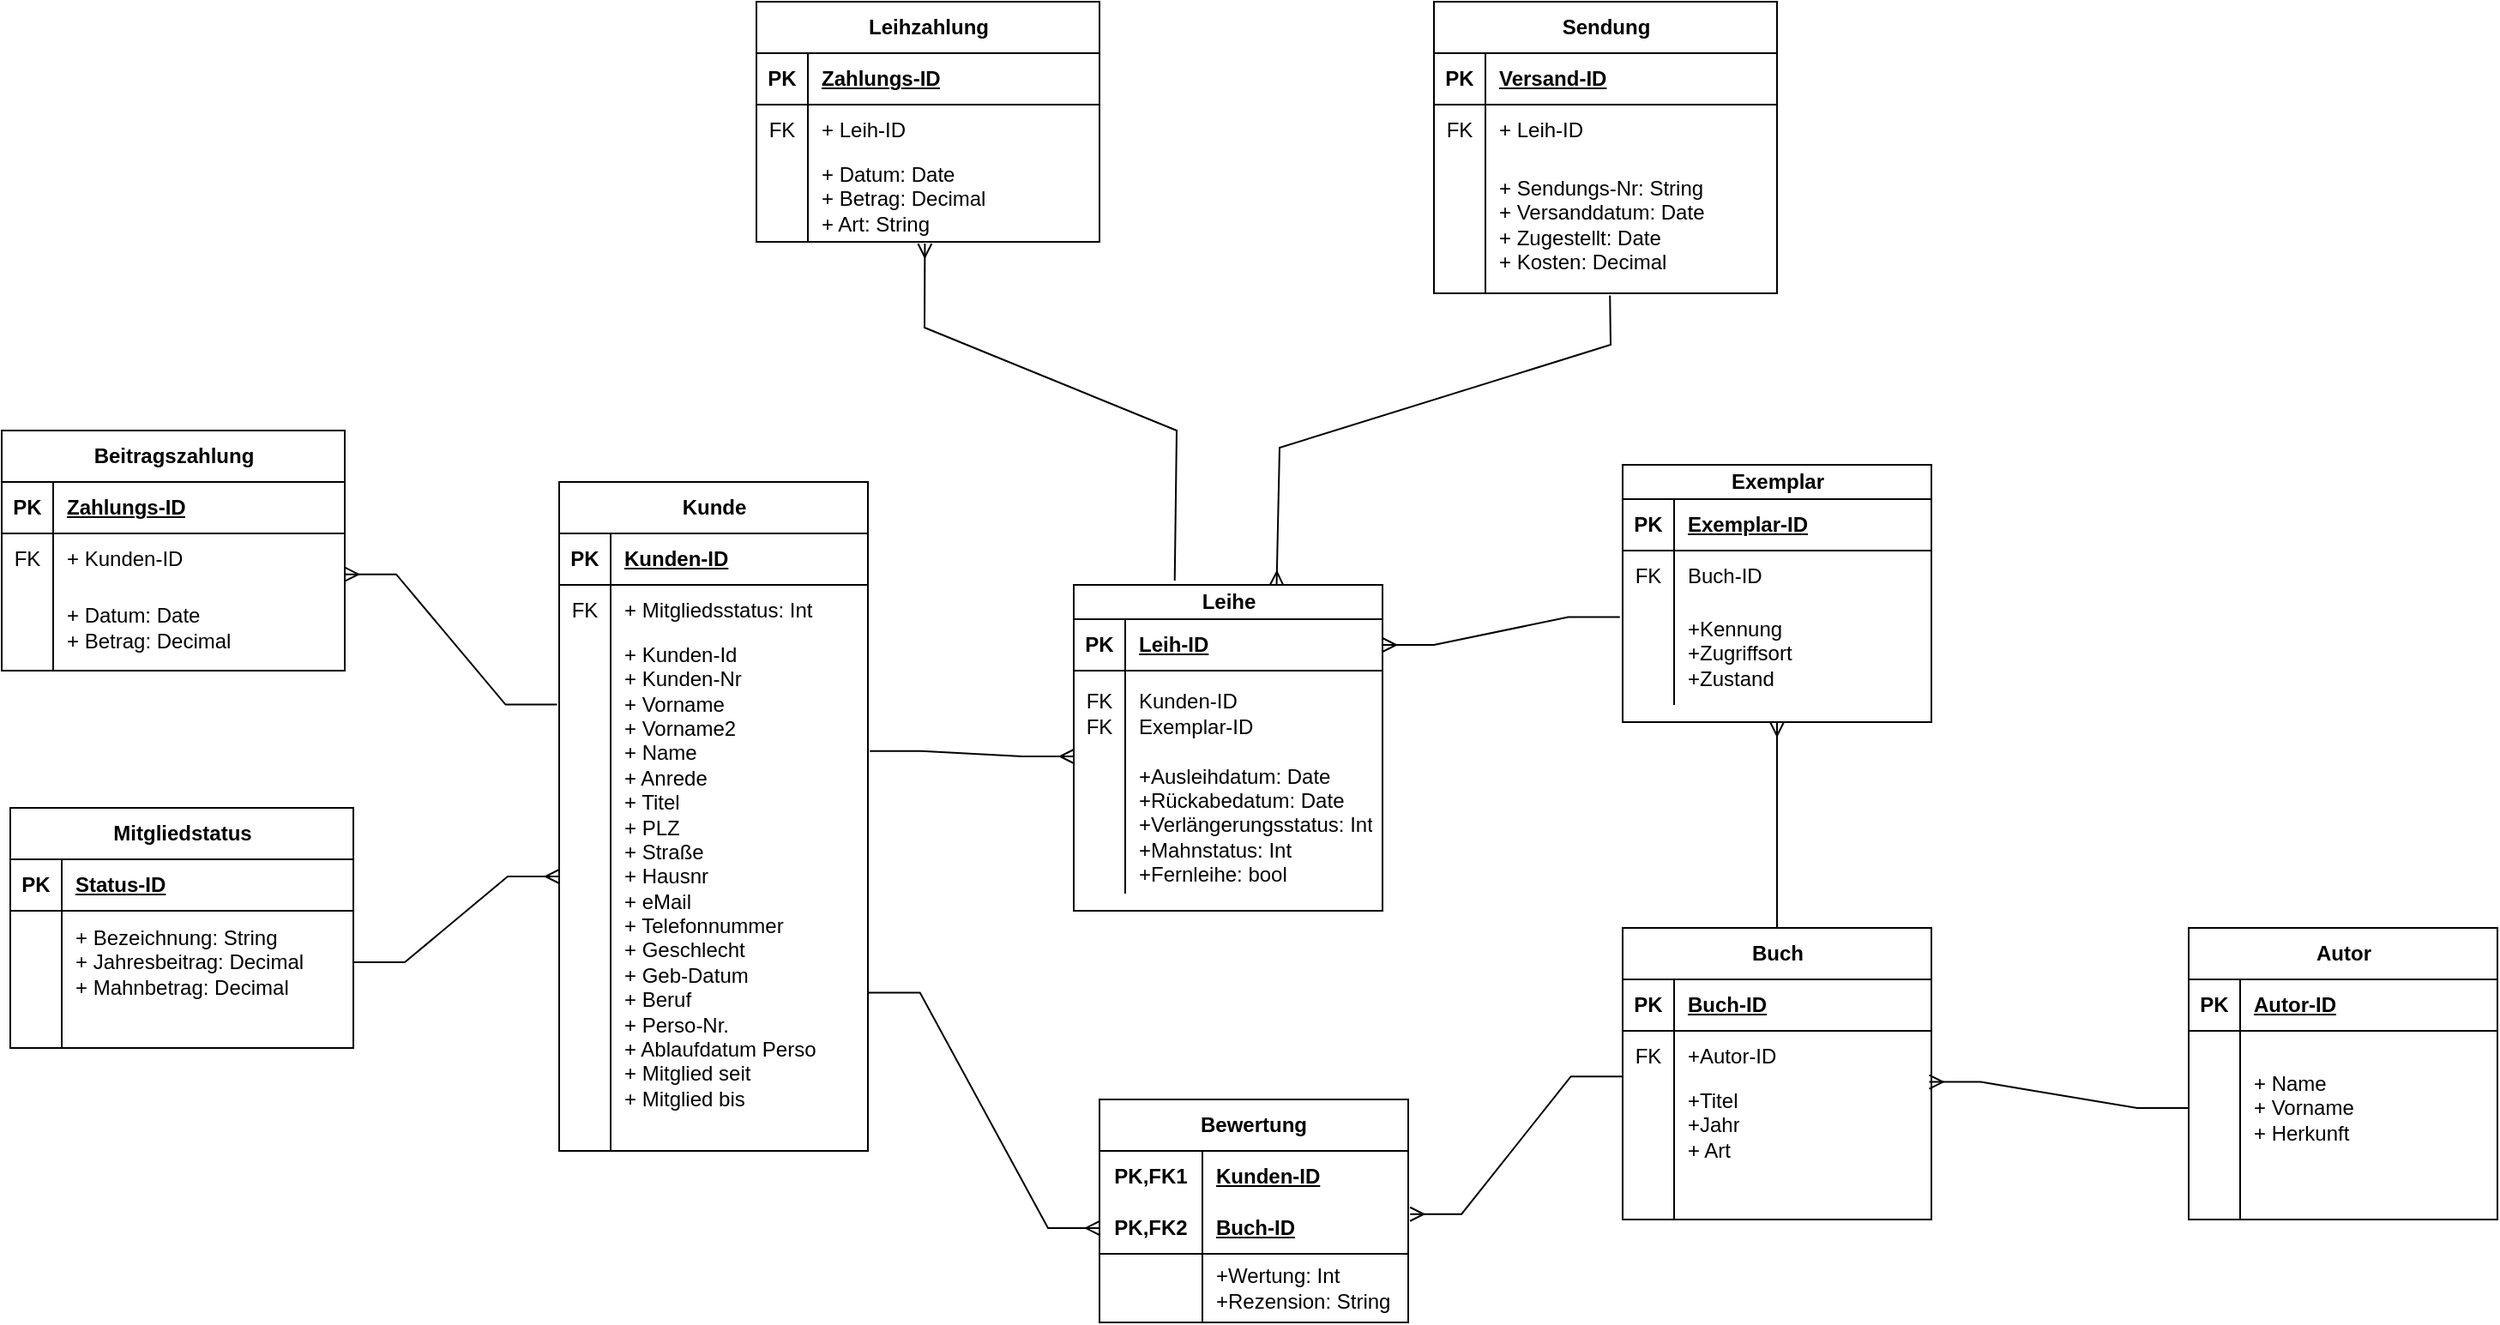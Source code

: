 <mxfile version="24.7.16" pages="3">
  <diagram id="leluMIREDVRrOhBq61Ul" name="DataModel">
    <mxGraphModel dx="2111" dy="2173" grid="1" gridSize="10" guides="1" tooltips="1" connect="1" arrows="1" fold="1" page="1" pageScale="1" pageWidth="827" pageHeight="1169" math="0" shadow="0">
      <root>
        <mxCell id="0" />
        <mxCell id="1" parent="0" />
        <mxCell id="EDuE6eJ9k3U34vcv7kun-1" value="" style="edgeStyle=entityRelationEdgeStyle;fontSize=12;html=1;endArrow=ERmany;rounded=0;entryX=0;entryY=1;entryDx=0;entryDy=0;exitX=1.006;exitY=0.239;exitDx=0;exitDy=0;exitPerimeter=0;entryPerimeter=0;" edge="1" parent="1" source="EDuE6eJ9k3U34vcv7kun-13" target="EDuE6eJ9k3U34vcv7kun-101">
          <mxGeometry width="100" height="100" relative="1" as="geometry">
            <mxPoint x="745" y="140" as="sourcePoint" />
            <mxPoint x="879" y="-2.5" as="targetPoint" />
          </mxGeometry>
        </mxCell>
        <mxCell id="EDuE6eJ9k3U34vcv7kun-2" value="" style="edgeStyle=entityRelationEdgeStyle;fontSize=12;html=1;endArrow=ERmany;rounded=0;exitX=-0.009;exitY=0.146;exitDx=0;exitDy=0;entryX=1;entryY=0.5;entryDx=0;entryDy=0;exitPerimeter=0;" edge="1" parent="1" source="EDuE6eJ9k3U34vcv7kun-114" target="EDuE6eJ9k3U34vcv7kun-98">
          <mxGeometry width="100" height="100" relative="1" as="geometry">
            <mxPoint x="1270" y="-2.5" as="sourcePoint" />
            <mxPoint x="1042.36" y="7.7" as="targetPoint" />
          </mxGeometry>
        </mxCell>
        <mxCell id="EDuE6eJ9k3U34vcv7kun-3" value="" style="fontSize=12;html=1;endArrow=ERmany;rounded=0;exitX=0.5;exitY=0;exitDx=0;exitDy=0;entryX=0.5;entryY=1;entryDx=0;entryDy=0;" edge="1" parent="1" source="EDuE6eJ9k3U34vcv7kun-63" target="EDuE6eJ9k3U34vcv7kun-107">
          <mxGeometry width="100" height="100" relative="1" as="geometry">
            <mxPoint x="1270" y="210" as="sourcePoint" />
            <mxPoint x="1270" y="160" as="targetPoint" />
          </mxGeometry>
        </mxCell>
        <mxCell id="EDuE6eJ9k3U34vcv7kun-4" value="" style="edgeStyle=entityRelationEdgeStyle;fontSize=12;html=1;endArrow=ERmany;rounded=0;entryX=0.993;entryY=-0.004;entryDx=0;entryDy=0;exitX=0;exitY=0.5;exitDx=0;exitDy=0;entryPerimeter=0;" edge="1" parent="1" source="EDuE6eJ9k3U34vcv7kun-80" target="EDuE6eJ9k3U34vcv7kun-70">
          <mxGeometry width="100" height="100" relative="1" as="geometry">
            <mxPoint x="1396.08" y="410" as="sourcePoint" />
            <mxPoint x="1535" y="564.46" as="targetPoint" />
          </mxGeometry>
        </mxCell>
        <mxCell id="EDuE6eJ9k3U34vcv7kun-5" value="" style="edgeStyle=entityRelationEdgeStyle;fontSize=12;html=1;endArrow=ERmany;rounded=0;entryX=1.006;entryY=0.229;entryDx=0;entryDy=0;exitX=-0.001;exitY=0.887;exitDx=0;exitDy=0;exitPerimeter=0;entryPerimeter=0;" edge="1" parent="1" source="EDuE6eJ9k3U34vcv7kun-67" target="EDuE6eJ9k3U34vcv7kun-91">
          <mxGeometry width="100" height="100" relative="1" as="geometry">
            <mxPoint x="1170" y="310" as="sourcePoint" />
            <mxPoint x="1040" y="397.5" as="targetPoint" />
          </mxGeometry>
        </mxCell>
        <mxCell id="EDuE6eJ9k3U34vcv7kun-6" value="Kunde" style="shape=table;startSize=30;container=1;collapsible=1;childLayout=tableLayout;fixedRows=1;rowLines=0;fontStyle=1;align=center;resizeLast=1;html=1;fillColor=#FFFFFF;" vertex="1" parent="1">
          <mxGeometry x="560" y="-20" width="180" height="390" as="geometry" />
        </mxCell>
        <mxCell id="EDuE6eJ9k3U34vcv7kun-7" value="" style="shape=tableRow;horizontal=0;startSize=0;swimlaneHead=0;swimlaneBody=0;fillColor=none;collapsible=0;dropTarget=0;points=[[0,0.5],[1,0.5]];portConstraint=eastwest;top=0;left=0;right=0;bottom=1;" vertex="1" parent="EDuE6eJ9k3U34vcv7kun-6">
          <mxGeometry y="30" width="180" height="30" as="geometry" />
        </mxCell>
        <mxCell id="EDuE6eJ9k3U34vcv7kun-8" value="PK" style="shape=partialRectangle;connectable=0;fillColor=none;top=0;left=0;bottom=0;right=0;fontStyle=1;overflow=hidden;whiteSpace=wrap;html=1;" vertex="1" parent="EDuE6eJ9k3U34vcv7kun-7">
          <mxGeometry width="30" height="30" as="geometry">
            <mxRectangle width="30" height="30" as="alternateBounds" />
          </mxGeometry>
        </mxCell>
        <mxCell id="EDuE6eJ9k3U34vcv7kun-9" value="Kunden-ID" style="shape=partialRectangle;connectable=0;fillColor=none;top=0;left=0;bottom=0;right=0;align=left;spacingLeft=6;fontStyle=5;overflow=hidden;whiteSpace=wrap;html=1;" vertex="1" parent="EDuE6eJ9k3U34vcv7kun-7">
          <mxGeometry x="30" width="150" height="30" as="geometry">
            <mxRectangle width="150" height="30" as="alternateBounds" />
          </mxGeometry>
        </mxCell>
        <mxCell id="EDuE6eJ9k3U34vcv7kun-10" value="" style="shape=tableRow;horizontal=0;startSize=0;swimlaneHead=0;swimlaneBody=0;fillColor=none;collapsible=0;dropTarget=0;points=[[0,0.5],[1,0.5]];portConstraint=eastwest;top=0;left=0;right=0;bottom=0;" vertex="1" parent="EDuE6eJ9k3U34vcv7kun-6">
          <mxGeometry y="60" width="180" height="30" as="geometry" />
        </mxCell>
        <mxCell id="EDuE6eJ9k3U34vcv7kun-11" value="FK" style="shape=partialRectangle;connectable=0;fillColor=none;top=0;left=0;bottom=0;right=0;editable=1;overflow=hidden;whiteSpace=wrap;html=1;" vertex="1" parent="EDuE6eJ9k3U34vcv7kun-10">
          <mxGeometry width="30" height="30" as="geometry">
            <mxRectangle width="30" height="30" as="alternateBounds" />
          </mxGeometry>
        </mxCell>
        <mxCell id="EDuE6eJ9k3U34vcv7kun-12" value="+ Mitgliedsstatus: Int" style="shape=partialRectangle;connectable=0;fillColor=none;top=0;left=0;bottom=0;right=0;align=left;spacingLeft=6;overflow=hidden;whiteSpace=wrap;html=1;" vertex="1" parent="EDuE6eJ9k3U34vcv7kun-10">
          <mxGeometry x="30" width="150" height="30" as="geometry">
            <mxRectangle width="150" height="30" as="alternateBounds" />
          </mxGeometry>
        </mxCell>
        <mxCell id="EDuE6eJ9k3U34vcv7kun-13" value="" style="shape=tableRow;horizontal=0;startSize=0;swimlaneHead=0;swimlaneBody=0;fillColor=none;collapsible=0;dropTarget=0;points=[[0,0.5],[1,0.5]];portConstraint=eastwest;top=0;left=0;right=0;bottom=0;" vertex="1" parent="EDuE6eJ9k3U34vcv7kun-6">
          <mxGeometry y="90" width="180" height="280" as="geometry" />
        </mxCell>
        <mxCell id="EDuE6eJ9k3U34vcv7kun-14" value="" style="shape=partialRectangle;connectable=0;fillColor=none;top=0;left=0;bottom=0;right=0;editable=1;overflow=hidden;whiteSpace=wrap;html=1;" vertex="1" parent="EDuE6eJ9k3U34vcv7kun-13">
          <mxGeometry width="30" height="280" as="geometry">
            <mxRectangle width="30" height="280" as="alternateBounds" />
          </mxGeometry>
        </mxCell>
        <mxCell id="EDuE6eJ9k3U34vcv7kun-15" value="&lt;span style=&quot;text-wrap: nowrap;&quot;&gt;+ Kunden-Id&lt;/span&gt;&lt;div style=&quot;text-wrap: nowrap;&quot;&gt;+ Kunden-Nr&lt;/div&gt;&lt;div style=&quot;text-wrap: nowrap;&quot;&gt;+ Vorname&lt;/div&gt;&lt;div style=&quot;text-wrap: nowrap;&quot;&gt;+ Vorname2&lt;/div&gt;&lt;div style=&quot;text-wrap: nowrap;&quot;&gt;+ Name&lt;/div&gt;&lt;div style=&quot;text-wrap: nowrap;&quot;&gt;+ Anrede&lt;/div&gt;&lt;div style=&quot;text-wrap: nowrap;&quot;&gt;+ Titel&lt;/div&gt;&lt;div style=&quot;text-wrap: nowrap;&quot;&gt;+ PLZ&lt;/div&gt;&lt;div style=&quot;text-wrap: nowrap;&quot;&gt;+ Straße&lt;/div&gt;&lt;div style=&quot;text-wrap: nowrap;&quot;&gt;+ Hausnr&lt;/div&gt;&lt;div style=&quot;text-wrap: nowrap;&quot;&gt;+ eMail&lt;/div&gt;&lt;div style=&quot;text-wrap: nowrap;&quot;&gt;+ Telefonnummer&lt;/div&gt;&lt;div style=&quot;text-wrap: nowrap;&quot;&gt;+ Geschlecht&lt;/div&gt;&lt;div style=&quot;text-wrap: nowrap;&quot;&gt;+ Geb-Datum&lt;/div&gt;&lt;div style=&quot;text-wrap: nowrap;&quot;&gt;+ Beruf&lt;/div&gt;&lt;div style=&quot;text-wrap: nowrap;&quot;&gt;+ Perso-Nr.&lt;/div&gt;&lt;div style=&quot;text-wrap: nowrap;&quot;&gt;+ Ablaufdatum Perso&lt;/div&gt;&lt;div style=&quot;text-wrap: nowrap;&quot;&gt;+ Mitglied seit&lt;/div&gt;&lt;div style=&quot;text-wrap: nowrap;&quot;&gt;+ Mitglied bis&lt;/div&gt;" style="shape=partialRectangle;connectable=0;fillColor=none;top=0;left=0;bottom=0;right=0;align=left;spacingLeft=6;overflow=hidden;whiteSpace=wrap;html=1;" vertex="1" parent="EDuE6eJ9k3U34vcv7kun-13">
          <mxGeometry x="30" width="150" height="280" as="geometry">
            <mxRectangle width="150" height="280" as="alternateBounds" />
          </mxGeometry>
        </mxCell>
        <mxCell id="EDuE6eJ9k3U34vcv7kun-16" value="" style="shape=tableRow;horizontal=0;startSize=0;swimlaneHead=0;swimlaneBody=0;fillColor=none;collapsible=0;dropTarget=0;points=[[0,0.5],[1,0.5]];portConstraint=eastwest;top=0;left=0;right=0;bottom=0;" vertex="1" parent="EDuE6eJ9k3U34vcv7kun-6">
          <mxGeometry y="370" width="180" height="20" as="geometry" />
        </mxCell>
        <mxCell id="EDuE6eJ9k3U34vcv7kun-17" value="" style="shape=partialRectangle;connectable=0;fillColor=none;top=0;left=0;bottom=0;right=0;editable=1;overflow=hidden;whiteSpace=wrap;html=1;" vertex="1" parent="EDuE6eJ9k3U34vcv7kun-16">
          <mxGeometry width="30" height="20" as="geometry">
            <mxRectangle width="30" height="20" as="alternateBounds" />
          </mxGeometry>
        </mxCell>
        <mxCell id="EDuE6eJ9k3U34vcv7kun-18" value="" style="shape=partialRectangle;connectable=0;fillColor=none;top=0;left=0;bottom=0;right=0;align=left;spacingLeft=6;overflow=hidden;whiteSpace=wrap;html=1;" vertex="1" parent="EDuE6eJ9k3U34vcv7kun-16">
          <mxGeometry x="30" width="150" height="20" as="geometry">
            <mxRectangle width="150" height="20" as="alternateBounds" />
          </mxGeometry>
        </mxCell>
        <mxCell id="EDuE6eJ9k3U34vcv7kun-19" value="Beitragszahlung" style="shape=table;startSize=30;container=1;collapsible=1;childLayout=tableLayout;fixedRows=1;rowLines=0;fontStyle=1;align=center;resizeLast=1;html=1;" vertex="1" parent="1">
          <mxGeometry x="235" y="-50" width="200" height="140.0" as="geometry" />
        </mxCell>
        <mxCell id="EDuE6eJ9k3U34vcv7kun-20" value="" style="shape=tableRow;horizontal=0;startSize=0;swimlaneHead=0;swimlaneBody=0;fillColor=none;collapsible=0;dropTarget=0;points=[[0,0.5],[1,0.5]];portConstraint=eastwest;top=0;left=0;right=0;bottom=1;" vertex="1" parent="EDuE6eJ9k3U34vcv7kun-19">
          <mxGeometry y="30" width="200" height="30" as="geometry" />
        </mxCell>
        <mxCell id="EDuE6eJ9k3U34vcv7kun-21" value="PK" style="shape=partialRectangle;connectable=0;fillColor=none;top=0;left=0;bottom=0;right=0;fontStyle=1;overflow=hidden;whiteSpace=wrap;html=1;" vertex="1" parent="EDuE6eJ9k3U34vcv7kun-20">
          <mxGeometry width="30" height="30" as="geometry">
            <mxRectangle width="30" height="30" as="alternateBounds" />
          </mxGeometry>
        </mxCell>
        <mxCell id="EDuE6eJ9k3U34vcv7kun-22" value="Zahlungs-ID" style="shape=partialRectangle;connectable=0;fillColor=none;top=0;left=0;bottom=0;right=0;align=left;spacingLeft=6;fontStyle=5;overflow=hidden;whiteSpace=wrap;html=1;" vertex="1" parent="EDuE6eJ9k3U34vcv7kun-20">
          <mxGeometry x="30" width="170" height="30" as="geometry">
            <mxRectangle width="170" height="30" as="alternateBounds" />
          </mxGeometry>
        </mxCell>
        <mxCell id="EDuE6eJ9k3U34vcv7kun-23" value="" style="shape=tableRow;horizontal=0;startSize=0;swimlaneHead=0;swimlaneBody=0;fillColor=none;collapsible=0;dropTarget=0;points=[[0,0.5],[1,0.5]];portConstraint=eastwest;top=0;left=0;right=0;bottom=0;" vertex="1" parent="EDuE6eJ9k3U34vcv7kun-19">
          <mxGeometry y="60" width="200" height="30" as="geometry" />
        </mxCell>
        <mxCell id="EDuE6eJ9k3U34vcv7kun-24" value="FK" style="shape=partialRectangle;connectable=0;fillColor=none;top=0;left=0;bottom=0;right=0;editable=1;overflow=hidden;whiteSpace=wrap;html=1;" vertex="1" parent="EDuE6eJ9k3U34vcv7kun-23">
          <mxGeometry width="30" height="30" as="geometry">
            <mxRectangle width="30" height="30" as="alternateBounds" />
          </mxGeometry>
        </mxCell>
        <mxCell id="EDuE6eJ9k3U34vcv7kun-25" value="+ Kunden-ID" style="shape=partialRectangle;connectable=0;fillColor=none;top=0;left=0;bottom=0;right=0;align=left;spacingLeft=6;overflow=hidden;whiteSpace=wrap;html=1;" vertex="1" parent="EDuE6eJ9k3U34vcv7kun-23">
          <mxGeometry x="30" width="170" height="30" as="geometry">
            <mxRectangle width="170" height="30" as="alternateBounds" />
          </mxGeometry>
        </mxCell>
        <mxCell id="EDuE6eJ9k3U34vcv7kun-26" value="" style="shape=tableRow;horizontal=0;startSize=0;swimlaneHead=0;swimlaneBody=0;fillColor=none;collapsible=0;dropTarget=0;points=[[0,0.5],[1,0.5]];portConstraint=eastwest;top=0;left=0;right=0;bottom=0;" vertex="1" parent="EDuE6eJ9k3U34vcv7kun-19">
          <mxGeometry y="90" width="200" height="50" as="geometry" />
        </mxCell>
        <mxCell id="EDuE6eJ9k3U34vcv7kun-27" value="" style="shape=partialRectangle;connectable=0;fillColor=none;top=0;left=0;bottom=0;right=0;editable=1;overflow=hidden;whiteSpace=wrap;html=1;" vertex="1" parent="EDuE6eJ9k3U34vcv7kun-26">
          <mxGeometry width="30" height="50" as="geometry">
            <mxRectangle width="30" height="50" as="alternateBounds" />
          </mxGeometry>
        </mxCell>
        <mxCell id="EDuE6eJ9k3U34vcv7kun-28" value="+ Datum: Date&lt;div&gt;+ Betrag: Decimal&lt;/div&gt;" style="shape=partialRectangle;connectable=0;fillColor=none;top=0;left=0;bottom=0;right=0;align=left;spacingLeft=6;overflow=hidden;whiteSpace=wrap;html=1;" vertex="1" parent="EDuE6eJ9k3U34vcv7kun-26">
          <mxGeometry x="30" width="170" height="50" as="geometry">
            <mxRectangle width="170" height="50" as="alternateBounds" />
          </mxGeometry>
        </mxCell>
        <mxCell id="EDuE6eJ9k3U34vcv7kun-29" value="" style="edgeStyle=entityRelationEdgeStyle;fontSize=12;html=1;endArrow=ERmany;rounded=0;entryX=1;entryY=0.794;entryDx=0;entryDy=0;exitX=-0.007;exitY=0.142;exitDx=0;exitDy=0;exitPerimeter=0;entryPerimeter=0;" edge="1" parent="1" source="EDuE6eJ9k3U34vcv7kun-13" target="EDuE6eJ9k3U34vcv7kun-23">
          <mxGeometry width="100" height="100" relative="1" as="geometry">
            <mxPoint x="751" y="253" as="sourcePoint" />
            <mxPoint x="890" y="407" as="targetPoint" />
          </mxGeometry>
        </mxCell>
        <mxCell id="EDuE6eJ9k3U34vcv7kun-30" value="Mitgliedstatus" style="shape=table;startSize=30;container=1;collapsible=1;childLayout=tableLayout;fixedRows=1;rowLines=0;fontStyle=1;align=center;resizeLast=1;html=1;" vertex="1" parent="1">
          <mxGeometry x="240" y="170" width="200" height="140.0" as="geometry" />
        </mxCell>
        <mxCell id="EDuE6eJ9k3U34vcv7kun-31" value="" style="shape=tableRow;horizontal=0;startSize=0;swimlaneHead=0;swimlaneBody=0;fillColor=none;collapsible=0;dropTarget=0;points=[[0,0.5],[1,0.5]];portConstraint=eastwest;top=0;left=0;right=0;bottom=1;" vertex="1" parent="EDuE6eJ9k3U34vcv7kun-30">
          <mxGeometry y="30" width="200" height="30" as="geometry" />
        </mxCell>
        <mxCell id="EDuE6eJ9k3U34vcv7kun-32" value="PK" style="shape=partialRectangle;connectable=0;fillColor=none;top=0;left=0;bottom=0;right=0;fontStyle=1;overflow=hidden;whiteSpace=wrap;html=1;" vertex="1" parent="EDuE6eJ9k3U34vcv7kun-31">
          <mxGeometry width="30" height="30" as="geometry">
            <mxRectangle width="30" height="30" as="alternateBounds" />
          </mxGeometry>
        </mxCell>
        <mxCell id="EDuE6eJ9k3U34vcv7kun-33" value="Status-ID" style="shape=partialRectangle;connectable=0;fillColor=none;top=0;left=0;bottom=0;right=0;align=left;spacingLeft=6;fontStyle=5;overflow=hidden;whiteSpace=wrap;html=1;" vertex="1" parent="EDuE6eJ9k3U34vcv7kun-31">
          <mxGeometry x="30" width="170" height="30" as="geometry">
            <mxRectangle width="170" height="30" as="alternateBounds" />
          </mxGeometry>
        </mxCell>
        <mxCell id="EDuE6eJ9k3U34vcv7kun-34" value="" style="shape=tableRow;horizontal=0;startSize=0;swimlaneHead=0;swimlaneBody=0;fillColor=none;collapsible=0;dropTarget=0;points=[[0,0.5],[1,0.5]];portConstraint=eastwest;top=0;left=0;right=0;bottom=0;" vertex="1" parent="EDuE6eJ9k3U34vcv7kun-30">
          <mxGeometry y="60" width="200" height="60" as="geometry" />
        </mxCell>
        <mxCell id="EDuE6eJ9k3U34vcv7kun-35" value="" style="shape=partialRectangle;connectable=0;fillColor=none;top=0;left=0;bottom=0;right=0;editable=1;overflow=hidden;whiteSpace=wrap;html=1;" vertex="1" parent="EDuE6eJ9k3U34vcv7kun-34">
          <mxGeometry width="30" height="60" as="geometry">
            <mxRectangle width="30" height="60" as="alternateBounds" />
          </mxGeometry>
        </mxCell>
        <mxCell id="EDuE6eJ9k3U34vcv7kun-36" value="+ Bezeichnung: String&lt;div&gt;+ Jahresbeitrag: Decimal&lt;/div&gt;&lt;div&gt;+ Mahnbetrag: Decimal&lt;/div&gt;" style="shape=partialRectangle;connectable=0;fillColor=none;top=0;left=0;bottom=0;right=0;align=left;spacingLeft=6;overflow=hidden;whiteSpace=wrap;html=1;" vertex="1" parent="EDuE6eJ9k3U34vcv7kun-34">
          <mxGeometry x="30" width="170" height="60" as="geometry">
            <mxRectangle width="170" height="60" as="alternateBounds" />
          </mxGeometry>
        </mxCell>
        <mxCell id="EDuE6eJ9k3U34vcv7kun-37" value="" style="shape=tableRow;horizontal=0;startSize=0;swimlaneHead=0;swimlaneBody=0;fillColor=none;collapsible=0;dropTarget=0;points=[[0,0.5],[1,0.5]];portConstraint=eastwest;top=0;left=0;right=0;bottom=0;" vertex="1" parent="EDuE6eJ9k3U34vcv7kun-30">
          <mxGeometry y="120" width="200" height="20" as="geometry" />
        </mxCell>
        <mxCell id="EDuE6eJ9k3U34vcv7kun-38" value="" style="shape=partialRectangle;connectable=0;fillColor=none;top=0;left=0;bottom=0;right=0;editable=1;overflow=hidden;whiteSpace=wrap;html=1;" vertex="1" parent="EDuE6eJ9k3U34vcv7kun-37">
          <mxGeometry width="30" height="20" as="geometry">
            <mxRectangle width="30" height="20" as="alternateBounds" />
          </mxGeometry>
        </mxCell>
        <mxCell id="EDuE6eJ9k3U34vcv7kun-39" value="" style="shape=partialRectangle;connectable=0;fillColor=none;top=0;left=0;bottom=0;right=0;align=left;spacingLeft=6;overflow=hidden;whiteSpace=wrap;html=1;" vertex="1" parent="EDuE6eJ9k3U34vcv7kun-37">
          <mxGeometry x="30" width="170" height="20" as="geometry">
            <mxRectangle width="170" height="20" as="alternateBounds" />
          </mxGeometry>
        </mxCell>
        <mxCell id="EDuE6eJ9k3U34vcv7kun-40" value="" style="fontSize=12;html=1;endArrow=ERmany;rounded=0;entryX=0.491;entryY=1.02;entryDx=0;entryDy=0;exitX=0.327;exitY=-0.013;exitDx=0;exitDy=0;entryPerimeter=0;exitPerimeter=0;" edge="1" parent="1" source="EDuE6eJ9k3U34vcv7kun-97" target="EDuE6eJ9k3U34vcv7kun-48">
          <mxGeometry width="100" height="100" relative="1" as="geometry">
            <mxPoint x="959" y="-90" as="sourcePoint" />
            <mxPoint x="748.1" y="-109.64" as="targetPoint" />
            <Array as="points">
              <mxPoint x="920" y="-50" />
              <mxPoint x="773" y="-110" />
            </Array>
          </mxGeometry>
        </mxCell>
        <mxCell id="EDuE6eJ9k3U34vcv7kun-41" value="Leihzahlung" style="shape=table;startSize=30;container=1;collapsible=1;childLayout=tableLayout;fixedRows=1;rowLines=0;fontStyle=1;align=center;resizeLast=1;html=1;" vertex="1" parent="1">
          <mxGeometry x="675" y="-300" width="200" height="140.0" as="geometry" />
        </mxCell>
        <mxCell id="EDuE6eJ9k3U34vcv7kun-42" value="" style="shape=tableRow;horizontal=0;startSize=0;swimlaneHead=0;swimlaneBody=0;fillColor=none;collapsible=0;dropTarget=0;points=[[0,0.5],[1,0.5]];portConstraint=eastwest;top=0;left=0;right=0;bottom=1;" vertex="1" parent="EDuE6eJ9k3U34vcv7kun-41">
          <mxGeometry y="30" width="200" height="30" as="geometry" />
        </mxCell>
        <mxCell id="EDuE6eJ9k3U34vcv7kun-43" value="PK" style="shape=partialRectangle;connectable=0;fillColor=none;top=0;left=0;bottom=0;right=0;fontStyle=1;overflow=hidden;whiteSpace=wrap;html=1;" vertex="1" parent="EDuE6eJ9k3U34vcv7kun-42">
          <mxGeometry width="30" height="30" as="geometry">
            <mxRectangle width="30" height="30" as="alternateBounds" />
          </mxGeometry>
        </mxCell>
        <mxCell id="EDuE6eJ9k3U34vcv7kun-44" value="Zahlungs-ID" style="shape=partialRectangle;connectable=0;fillColor=none;top=0;left=0;bottom=0;right=0;align=left;spacingLeft=6;fontStyle=5;overflow=hidden;whiteSpace=wrap;html=1;" vertex="1" parent="EDuE6eJ9k3U34vcv7kun-42">
          <mxGeometry x="30" width="170" height="30" as="geometry">
            <mxRectangle width="170" height="30" as="alternateBounds" />
          </mxGeometry>
        </mxCell>
        <mxCell id="EDuE6eJ9k3U34vcv7kun-45" value="" style="shape=tableRow;horizontal=0;startSize=0;swimlaneHead=0;swimlaneBody=0;fillColor=none;collapsible=0;dropTarget=0;points=[[0,0.5],[1,0.5]];portConstraint=eastwest;top=0;left=0;right=0;bottom=0;" vertex="1" parent="EDuE6eJ9k3U34vcv7kun-41">
          <mxGeometry y="60" width="200" height="30" as="geometry" />
        </mxCell>
        <mxCell id="EDuE6eJ9k3U34vcv7kun-46" value="FK" style="shape=partialRectangle;connectable=0;fillColor=none;top=0;left=0;bottom=0;right=0;editable=1;overflow=hidden;whiteSpace=wrap;html=1;" vertex="1" parent="EDuE6eJ9k3U34vcv7kun-45">
          <mxGeometry width="30" height="30" as="geometry">
            <mxRectangle width="30" height="30" as="alternateBounds" />
          </mxGeometry>
        </mxCell>
        <mxCell id="EDuE6eJ9k3U34vcv7kun-47" value="+ Leih-ID" style="shape=partialRectangle;connectable=0;fillColor=none;top=0;left=0;bottom=0;right=0;align=left;spacingLeft=6;overflow=hidden;whiteSpace=wrap;html=1;" vertex="1" parent="EDuE6eJ9k3U34vcv7kun-45">
          <mxGeometry x="30" width="170" height="30" as="geometry">
            <mxRectangle width="170" height="30" as="alternateBounds" />
          </mxGeometry>
        </mxCell>
        <mxCell id="EDuE6eJ9k3U34vcv7kun-48" value="" style="shape=tableRow;horizontal=0;startSize=0;swimlaneHead=0;swimlaneBody=0;fillColor=none;collapsible=0;dropTarget=0;points=[[0,0.5],[1,0.5]];portConstraint=eastwest;top=0;left=0;right=0;bottom=0;" vertex="1" parent="EDuE6eJ9k3U34vcv7kun-41">
          <mxGeometry y="90" width="200" height="50" as="geometry" />
        </mxCell>
        <mxCell id="EDuE6eJ9k3U34vcv7kun-49" value="" style="shape=partialRectangle;connectable=0;fillColor=none;top=0;left=0;bottom=0;right=0;editable=1;overflow=hidden;whiteSpace=wrap;html=1;" vertex="1" parent="EDuE6eJ9k3U34vcv7kun-48">
          <mxGeometry width="30" height="50" as="geometry">
            <mxRectangle width="30" height="50" as="alternateBounds" />
          </mxGeometry>
        </mxCell>
        <mxCell id="EDuE6eJ9k3U34vcv7kun-50" value="+ Datum: Date&lt;div&gt;+ Betrag: Decimal&lt;/div&gt;&lt;div&gt;+ Art: String&lt;/div&gt;" style="shape=partialRectangle;connectable=0;fillColor=none;top=0;left=0;bottom=0;right=0;align=left;spacingLeft=6;overflow=hidden;whiteSpace=wrap;html=1;" vertex="1" parent="EDuE6eJ9k3U34vcv7kun-48">
          <mxGeometry x="30" width="170" height="50" as="geometry">
            <mxRectangle width="170" height="50" as="alternateBounds" />
          </mxGeometry>
        </mxCell>
        <mxCell id="EDuE6eJ9k3U34vcv7kun-51" value="" style="edgeStyle=entityRelationEdgeStyle;fontSize=12;html=1;endArrow=ERmany;rounded=0;exitX=1;exitY=0.5;exitDx=0;exitDy=0;entryX=0;entryY=0.5;entryDx=0;entryDy=0;" edge="1" parent="1" source="EDuE6eJ9k3U34vcv7kun-34" target="EDuE6eJ9k3U34vcv7kun-13">
          <mxGeometry width="100" height="100" relative="1" as="geometry">
            <mxPoint x="431" y="111" as="sourcePoint" />
            <mxPoint x="560" y="171" as="targetPoint" />
          </mxGeometry>
        </mxCell>
        <mxCell id="EDuE6eJ9k3U34vcv7kun-52" value="Sendung" style="shape=table;startSize=30;container=1;collapsible=1;childLayout=tableLayout;fixedRows=1;rowLines=0;fontStyle=1;align=center;resizeLast=1;html=1;" vertex="1" parent="1">
          <mxGeometry x="1070" y="-300" width="200" height="170.0" as="geometry" />
        </mxCell>
        <mxCell id="EDuE6eJ9k3U34vcv7kun-53" value="" style="shape=tableRow;horizontal=0;startSize=0;swimlaneHead=0;swimlaneBody=0;fillColor=none;collapsible=0;dropTarget=0;points=[[0,0.5],[1,0.5]];portConstraint=eastwest;top=0;left=0;right=0;bottom=1;" vertex="1" parent="EDuE6eJ9k3U34vcv7kun-52">
          <mxGeometry y="30" width="200" height="30" as="geometry" />
        </mxCell>
        <mxCell id="EDuE6eJ9k3U34vcv7kun-54" value="PK" style="shape=partialRectangle;connectable=0;fillColor=none;top=0;left=0;bottom=0;right=0;fontStyle=1;overflow=hidden;whiteSpace=wrap;html=1;" vertex="1" parent="EDuE6eJ9k3U34vcv7kun-53">
          <mxGeometry width="30" height="30" as="geometry">
            <mxRectangle width="30" height="30" as="alternateBounds" />
          </mxGeometry>
        </mxCell>
        <mxCell id="EDuE6eJ9k3U34vcv7kun-55" value="Versand-ID" style="shape=partialRectangle;connectable=0;fillColor=none;top=0;left=0;bottom=0;right=0;align=left;spacingLeft=6;fontStyle=5;overflow=hidden;whiteSpace=wrap;html=1;" vertex="1" parent="EDuE6eJ9k3U34vcv7kun-53">
          <mxGeometry x="30" width="170" height="30" as="geometry">
            <mxRectangle width="170" height="30" as="alternateBounds" />
          </mxGeometry>
        </mxCell>
        <mxCell id="EDuE6eJ9k3U34vcv7kun-56" value="" style="shape=tableRow;horizontal=0;startSize=0;swimlaneHead=0;swimlaneBody=0;fillColor=none;collapsible=0;dropTarget=0;points=[[0,0.5],[1,0.5]];portConstraint=eastwest;top=0;left=0;right=0;bottom=0;" vertex="1" parent="EDuE6eJ9k3U34vcv7kun-52">
          <mxGeometry y="60" width="200" height="30" as="geometry" />
        </mxCell>
        <mxCell id="EDuE6eJ9k3U34vcv7kun-57" value="FK" style="shape=partialRectangle;connectable=0;fillColor=none;top=0;left=0;bottom=0;right=0;editable=1;overflow=hidden;whiteSpace=wrap;html=1;" vertex="1" parent="EDuE6eJ9k3U34vcv7kun-56">
          <mxGeometry width="30" height="30" as="geometry">
            <mxRectangle width="30" height="30" as="alternateBounds" />
          </mxGeometry>
        </mxCell>
        <mxCell id="EDuE6eJ9k3U34vcv7kun-58" value="+ Leih-ID" style="shape=partialRectangle;connectable=0;fillColor=none;top=0;left=0;bottom=0;right=0;align=left;spacingLeft=6;overflow=hidden;whiteSpace=wrap;html=1;" vertex="1" parent="EDuE6eJ9k3U34vcv7kun-56">
          <mxGeometry x="30" width="170" height="30" as="geometry">
            <mxRectangle width="170" height="30" as="alternateBounds" />
          </mxGeometry>
        </mxCell>
        <mxCell id="EDuE6eJ9k3U34vcv7kun-59" value="" style="shape=tableRow;horizontal=0;startSize=0;swimlaneHead=0;swimlaneBody=0;fillColor=none;collapsible=0;dropTarget=0;points=[[0,0.5],[1,0.5]];portConstraint=eastwest;top=0;left=0;right=0;bottom=0;" vertex="1" parent="EDuE6eJ9k3U34vcv7kun-52">
          <mxGeometry y="90" width="200" height="80" as="geometry" />
        </mxCell>
        <mxCell id="EDuE6eJ9k3U34vcv7kun-60" value="" style="shape=partialRectangle;connectable=0;fillColor=none;top=0;left=0;bottom=0;right=0;editable=1;overflow=hidden;whiteSpace=wrap;html=1;" vertex="1" parent="EDuE6eJ9k3U34vcv7kun-59">
          <mxGeometry width="30" height="80" as="geometry">
            <mxRectangle width="30" height="80" as="alternateBounds" />
          </mxGeometry>
        </mxCell>
        <mxCell id="EDuE6eJ9k3U34vcv7kun-61" value="+ Sendungs-Nr: String&lt;div&gt;+ Versanddatum: Date&lt;/div&gt;&lt;div&gt;+ Zugestellt: Date&lt;br&gt;&lt;div&gt;+ Kosten: Decimal&lt;/div&gt;&lt;/div&gt;" style="shape=partialRectangle;connectable=0;fillColor=none;top=0;left=0;bottom=0;right=0;align=left;spacingLeft=6;overflow=hidden;whiteSpace=wrap;html=1;" vertex="1" parent="EDuE6eJ9k3U34vcv7kun-59">
          <mxGeometry x="30" width="170" height="80" as="geometry">
            <mxRectangle width="170" height="80" as="alternateBounds" />
          </mxGeometry>
        </mxCell>
        <mxCell id="EDuE6eJ9k3U34vcv7kun-62" value="" style="fontSize=12;html=1;endArrow=ERmany;rounded=0;exitX=0.513;exitY=1.015;exitDx=0;exitDy=0;exitPerimeter=0;entryX=0.657;entryY=0.002;entryDx=0;entryDy=0;entryPerimeter=0;" edge="1" parent="1" source="EDuE6eJ9k3U34vcv7kun-59" target="EDuE6eJ9k3U34vcv7kun-97">
          <mxGeometry width="100" height="100" relative="1" as="geometry">
            <mxPoint x="430" y="120" as="sourcePoint" />
            <mxPoint x="1040.12" y="-14.2" as="targetPoint" />
            <Array as="points">
              <mxPoint x="1173" y="-100" />
              <mxPoint x="980" y="-40" />
            </Array>
          </mxGeometry>
        </mxCell>
        <mxCell id="EDuE6eJ9k3U34vcv7kun-63" value="Buch" style="shape=table;startSize=30;container=1;collapsible=1;childLayout=tableLayout;fixedRows=1;rowLines=0;fontStyle=1;align=center;resizeLast=1;html=1;" vertex="1" parent="1">
          <mxGeometry x="1180" y="240" width="180" height="170" as="geometry" />
        </mxCell>
        <mxCell id="EDuE6eJ9k3U34vcv7kun-64" value="" style="shape=tableRow;horizontal=0;startSize=0;swimlaneHead=0;swimlaneBody=0;fillColor=none;collapsible=0;dropTarget=0;points=[[0,0.5],[1,0.5]];portConstraint=eastwest;top=0;left=0;right=0;bottom=1;" vertex="1" parent="EDuE6eJ9k3U34vcv7kun-63">
          <mxGeometry y="30" width="180" height="30" as="geometry" />
        </mxCell>
        <mxCell id="EDuE6eJ9k3U34vcv7kun-65" value="PK" style="shape=partialRectangle;connectable=0;fillColor=none;top=0;left=0;bottom=0;right=0;fontStyle=1;overflow=hidden;whiteSpace=wrap;html=1;" vertex="1" parent="EDuE6eJ9k3U34vcv7kun-64">
          <mxGeometry width="30" height="30" as="geometry">
            <mxRectangle width="30" height="30" as="alternateBounds" />
          </mxGeometry>
        </mxCell>
        <mxCell id="EDuE6eJ9k3U34vcv7kun-66" value="Buch-ID" style="shape=partialRectangle;connectable=0;fillColor=none;top=0;left=0;bottom=0;right=0;align=left;spacingLeft=6;fontStyle=5;overflow=hidden;whiteSpace=wrap;html=1;" vertex="1" parent="EDuE6eJ9k3U34vcv7kun-64">
          <mxGeometry x="30" width="150" height="30" as="geometry">
            <mxRectangle width="150" height="30" as="alternateBounds" />
          </mxGeometry>
        </mxCell>
        <mxCell id="EDuE6eJ9k3U34vcv7kun-67" value="" style="shape=tableRow;horizontal=0;startSize=0;swimlaneHead=0;swimlaneBody=0;fillColor=none;collapsible=0;dropTarget=0;points=[[0,0.5],[1,0.5]];portConstraint=eastwest;top=0;left=0;right=0;bottom=0;" vertex="1" parent="EDuE6eJ9k3U34vcv7kun-63">
          <mxGeometry y="60" width="180" height="30" as="geometry" />
        </mxCell>
        <mxCell id="EDuE6eJ9k3U34vcv7kun-68" value="FK" style="shape=partialRectangle;connectable=0;fillColor=none;top=0;left=0;bottom=0;right=0;editable=1;overflow=hidden;whiteSpace=wrap;html=1;" vertex="1" parent="EDuE6eJ9k3U34vcv7kun-67">
          <mxGeometry width="30" height="30" as="geometry">
            <mxRectangle width="30" height="30" as="alternateBounds" />
          </mxGeometry>
        </mxCell>
        <mxCell id="EDuE6eJ9k3U34vcv7kun-69" value="+Autor-ID" style="shape=partialRectangle;connectable=0;fillColor=none;top=0;left=0;bottom=0;right=0;align=left;spacingLeft=6;overflow=hidden;whiteSpace=wrap;html=1;" vertex="1" parent="EDuE6eJ9k3U34vcv7kun-67">
          <mxGeometry x="30" width="150" height="30" as="geometry">
            <mxRectangle width="150" height="30" as="alternateBounds" />
          </mxGeometry>
        </mxCell>
        <mxCell id="EDuE6eJ9k3U34vcv7kun-70" value="" style="shape=tableRow;horizontal=0;startSize=0;swimlaneHead=0;swimlaneBody=0;fillColor=none;collapsible=0;dropTarget=0;points=[[0,0.5],[1,0.5]];portConstraint=eastwest;top=0;left=0;right=0;bottom=0;" vertex="1" parent="EDuE6eJ9k3U34vcv7kun-63">
          <mxGeometry y="90" width="180" height="50" as="geometry" />
        </mxCell>
        <mxCell id="EDuE6eJ9k3U34vcv7kun-71" value="" style="shape=partialRectangle;connectable=0;fillColor=none;top=0;left=0;bottom=0;right=0;editable=1;overflow=hidden;whiteSpace=wrap;html=1;" vertex="1" parent="EDuE6eJ9k3U34vcv7kun-70">
          <mxGeometry width="30" height="50" as="geometry">
            <mxRectangle width="30" height="50" as="alternateBounds" />
          </mxGeometry>
        </mxCell>
        <mxCell id="EDuE6eJ9k3U34vcv7kun-72" value="+Titel&lt;div&gt;+Jahr&lt;/div&gt;&lt;div&gt;+ Art&lt;/div&gt;" style="shape=partialRectangle;connectable=0;fillColor=none;top=0;left=0;bottom=0;right=0;align=left;spacingLeft=6;overflow=hidden;whiteSpace=wrap;html=1;" vertex="1" parent="EDuE6eJ9k3U34vcv7kun-70">
          <mxGeometry x="30" width="150" height="50" as="geometry">
            <mxRectangle width="150" height="50" as="alternateBounds" />
          </mxGeometry>
        </mxCell>
        <mxCell id="EDuE6eJ9k3U34vcv7kun-73" value="" style="shape=tableRow;horizontal=0;startSize=0;swimlaneHead=0;swimlaneBody=0;fillColor=none;collapsible=0;dropTarget=0;points=[[0,0.5],[1,0.5]];portConstraint=eastwest;top=0;left=0;right=0;bottom=0;" vertex="1" parent="EDuE6eJ9k3U34vcv7kun-63">
          <mxGeometry y="140" width="180" height="30" as="geometry" />
        </mxCell>
        <mxCell id="EDuE6eJ9k3U34vcv7kun-74" value="" style="shape=partialRectangle;connectable=0;fillColor=none;top=0;left=0;bottom=0;right=0;editable=1;overflow=hidden;whiteSpace=wrap;html=1;" vertex="1" parent="EDuE6eJ9k3U34vcv7kun-73">
          <mxGeometry width="30" height="30" as="geometry">
            <mxRectangle width="30" height="30" as="alternateBounds" />
          </mxGeometry>
        </mxCell>
        <mxCell id="EDuE6eJ9k3U34vcv7kun-75" value="" style="shape=partialRectangle;connectable=0;fillColor=none;top=0;left=0;bottom=0;right=0;align=left;spacingLeft=6;overflow=hidden;whiteSpace=wrap;html=1;" vertex="1" parent="EDuE6eJ9k3U34vcv7kun-73">
          <mxGeometry x="30" width="150" height="30" as="geometry">
            <mxRectangle width="150" height="30" as="alternateBounds" />
          </mxGeometry>
        </mxCell>
        <mxCell id="EDuE6eJ9k3U34vcv7kun-76" value="Autor" style="shape=table;startSize=30;container=1;collapsible=1;childLayout=tableLayout;fixedRows=1;rowLines=0;fontStyle=1;align=center;resizeLast=1;html=1;" vertex="1" parent="1">
          <mxGeometry x="1510" y="240" width="180" height="170" as="geometry" />
        </mxCell>
        <mxCell id="EDuE6eJ9k3U34vcv7kun-77" value="" style="shape=tableRow;horizontal=0;startSize=0;swimlaneHead=0;swimlaneBody=0;fillColor=none;collapsible=0;dropTarget=0;points=[[0,0.5],[1,0.5]];portConstraint=eastwest;top=0;left=0;right=0;bottom=1;" vertex="1" parent="EDuE6eJ9k3U34vcv7kun-76">
          <mxGeometry y="30" width="180" height="30" as="geometry" />
        </mxCell>
        <mxCell id="EDuE6eJ9k3U34vcv7kun-78" value="PK" style="shape=partialRectangle;connectable=0;fillColor=none;top=0;left=0;bottom=0;right=0;fontStyle=1;overflow=hidden;whiteSpace=wrap;html=1;" vertex="1" parent="EDuE6eJ9k3U34vcv7kun-77">
          <mxGeometry width="30" height="30" as="geometry">
            <mxRectangle width="30" height="30" as="alternateBounds" />
          </mxGeometry>
        </mxCell>
        <mxCell id="EDuE6eJ9k3U34vcv7kun-79" value="Autor-ID" style="shape=partialRectangle;connectable=0;fillColor=none;top=0;left=0;bottom=0;right=0;align=left;spacingLeft=6;fontStyle=5;overflow=hidden;whiteSpace=wrap;html=1;" vertex="1" parent="EDuE6eJ9k3U34vcv7kun-77">
          <mxGeometry x="30" width="150" height="30" as="geometry">
            <mxRectangle width="150" height="30" as="alternateBounds" />
          </mxGeometry>
        </mxCell>
        <mxCell id="EDuE6eJ9k3U34vcv7kun-80" value="" style="shape=tableRow;horizontal=0;startSize=0;swimlaneHead=0;swimlaneBody=0;fillColor=none;collapsible=0;dropTarget=0;points=[[0,0.5],[1,0.5]];portConstraint=eastwest;top=0;left=0;right=0;bottom=0;" vertex="1" parent="EDuE6eJ9k3U34vcv7kun-76">
          <mxGeometry y="60" width="180" height="90" as="geometry" />
        </mxCell>
        <mxCell id="EDuE6eJ9k3U34vcv7kun-81" value="" style="shape=partialRectangle;connectable=0;fillColor=none;top=0;left=0;bottom=0;right=0;editable=1;overflow=hidden;whiteSpace=wrap;html=1;" vertex="1" parent="EDuE6eJ9k3U34vcv7kun-80">
          <mxGeometry width="30" height="90" as="geometry">
            <mxRectangle width="30" height="90" as="alternateBounds" />
          </mxGeometry>
        </mxCell>
        <mxCell id="EDuE6eJ9k3U34vcv7kun-82" value="+ Name&lt;div&gt;+ Vorname&lt;/div&gt;&lt;div&gt;+ Herkunft&lt;/div&gt;" style="shape=partialRectangle;connectable=0;fillColor=none;top=0;left=0;bottom=0;right=0;align=left;spacingLeft=6;overflow=hidden;whiteSpace=wrap;html=1;" vertex="1" parent="EDuE6eJ9k3U34vcv7kun-80">
          <mxGeometry x="30" width="150" height="90" as="geometry">
            <mxRectangle width="150" height="90" as="alternateBounds" />
          </mxGeometry>
        </mxCell>
        <mxCell id="EDuE6eJ9k3U34vcv7kun-83" value="" style="shape=tableRow;horizontal=0;startSize=0;swimlaneHead=0;swimlaneBody=0;fillColor=none;collapsible=0;dropTarget=0;points=[[0,0.5],[1,0.5]];portConstraint=eastwest;top=0;left=0;right=0;bottom=0;" vertex="1" parent="EDuE6eJ9k3U34vcv7kun-76">
          <mxGeometry y="150" width="180" height="20" as="geometry" />
        </mxCell>
        <mxCell id="EDuE6eJ9k3U34vcv7kun-84" value="" style="shape=partialRectangle;connectable=0;fillColor=none;top=0;left=0;bottom=0;right=0;editable=1;overflow=hidden;whiteSpace=wrap;html=1;" vertex="1" parent="EDuE6eJ9k3U34vcv7kun-83">
          <mxGeometry width="30" height="20" as="geometry">
            <mxRectangle width="30" height="20" as="alternateBounds" />
          </mxGeometry>
        </mxCell>
        <mxCell id="EDuE6eJ9k3U34vcv7kun-85" value="" style="shape=partialRectangle;connectable=0;fillColor=none;top=0;left=0;bottom=0;right=0;align=left;spacingLeft=6;overflow=hidden;whiteSpace=wrap;html=1;" vertex="1" parent="EDuE6eJ9k3U34vcv7kun-83">
          <mxGeometry x="30" width="150" height="20" as="geometry">
            <mxRectangle width="150" height="20" as="alternateBounds" />
          </mxGeometry>
        </mxCell>
        <mxCell id="EDuE6eJ9k3U34vcv7kun-86" value="" style="edgeStyle=entityRelationEdgeStyle;fontSize=12;html=1;endArrow=ERmany;rounded=0;entryX=0;entryY=0.5;entryDx=0;entryDy=0;exitX=1.002;exitY=0.742;exitDx=0;exitDy=0;exitPerimeter=0;" edge="1" parent="1" source="EDuE6eJ9k3U34vcv7kun-13" target="EDuE6eJ9k3U34vcv7kun-91">
          <mxGeometry width="100" height="100" relative="1" as="geometry">
            <mxPoint x="1190" y="337" as="sourcePoint" />
            <mxPoint x="880" y="397.5" as="targetPoint" />
          </mxGeometry>
        </mxCell>
        <mxCell id="EDuE6eJ9k3U34vcv7kun-87" value="Bewertung" style="shape=table;startSize=30;container=1;collapsible=1;childLayout=tableLayout;fixedRows=1;rowLines=0;fontStyle=1;align=center;resizeLast=1;html=1;whiteSpace=wrap;" vertex="1" parent="1">
          <mxGeometry x="875" y="340" width="180" height="130.0" as="geometry" />
        </mxCell>
        <mxCell id="EDuE6eJ9k3U34vcv7kun-88" value="" style="shape=tableRow;horizontal=0;startSize=0;swimlaneHead=0;swimlaneBody=0;fillColor=none;collapsible=0;dropTarget=0;points=[[0,0.5],[1,0.5]];portConstraint=eastwest;top=0;left=0;right=0;bottom=0;html=1;" vertex="1" parent="EDuE6eJ9k3U34vcv7kun-87">
          <mxGeometry y="30" width="180" height="30" as="geometry" />
        </mxCell>
        <mxCell id="EDuE6eJ9k3U34vcv7kun-89" value="PK,FK1" style="shape=partialRectangle;connectable=0;fillColor=none;top=0;left=0;bottom=0;right=0;fontStyle=1;overflow=hidden;html=1;whiteSpace=wrap;" vertex="1" parent="EDuE6eJ9k3U34vcv7kun-88">
          <mxGeometry width="60" height="30" as="geometry">
            <mxRectangle width="60" height="30" as="alternateBounds" />
          </mxGeometry>
        </mxCell>
        <mxCell id="EDuE6eJ9k3U34vcv7kun-90" value="Kunden-ID" style="shape=partialRectangle;connectable=0;fillColor=none;top=0;left=0;bottom=0;right=0;align=left;spacingLeft=6;fontStyle=5;overflow=hidden;html=1;whiteSpace=wrap;" vertex="1" parent="EDuE6eJ9k3U34vcv7kun-88">
          <mxGeometry x="60" width="120" height="30" as="geometry">
            <mxRectangle width="120" height="30" as="alternateBounds" />
          </mxGeometry>
        </mxCell>
        <mxCell id="EDuE6eJ9k3U34vcv7kun-91" value="" style="shape=tableRow;horizontal=0;startSize=0;swimlaneHead=0;swimlaneBody=0;fillColor=none;collapsible=0;dropTarget=0;points=[[0,0.5],[1,0.5]];portConstraint=eastwest;top=0;left=0;right=0;bottom=1;html=1;" vertex="1" parent="EDuE6eJ9k3U34vcv7kun-87">
          <mxGeometry y="60" width="180" height="30" as="geometry" />
        </mxCell>
        <mxCell id="EDuE6eJ9k3U34vcv7kun-92" value="PK,FK2" style="shape=partialRectangle;connectable=0;fillColor=none;top=0;left=0;bottom=0;right=0;fontStyle=1;overflow=hidden;html=1;whiteSpace=wrap;" vertex="1" parent="EDuE6eJ9k3U34vcv7kun-91">
          <mxGeometry width="60" height="30" as="geometry">
            <mxRectangle width="60" height="30" as="alternateBounds" />
          </mxGeometry>
        </mxCell>
        <mxCell id="EDuE6eJ9k3U34vcv7kun-93" value="Buch-ID" style="shape=partialRectangle;connectable=0;fillColor=none;top=0;left=0;bottom=0;right=0;align=left;spacingLeft=6;fontStyle=5;overflow=hidden;html=1;whiteSpace=wrap;" vertex="1" parent="EDuE6eJ9k3U34vcv7kun-91">
          <mxGeometry x="60" width="120" height="30" as="geometry">
            <mxRectangle width="120" height="30" as="alternateBounds" />
          </mxGeometry>
        </mxCell>
        <mxCell id="EDuE6eJ9k3U34vcv7kun-94" value="" style="shape=tableRow;horizontal=0;startSize=0;swimlaneHead=0;swimlaneBody=0;fillColor=none;collapsible=0;dropTarget=0;points=[[0,0.5],[1,0.5]];portConstraint=eastwest;top=0;left=0;right=0;bottom=0;html=1;" vertex="1" parent="EDuE6eJ9k3U34vcv7kun-87">
          <mxGeometry y="90" width="180" height="40" as="geometry" />
        </mxCell>
        <mxCell id="EDuE6eJ9k3U34vcv7kun-95" value="" style="shape=partialRectangle;connectable=0;fillColor=none;top=0;left=0;bottom=0;right=0;editable=1;overflow=hidden;html=1;whiteSpace=wrap;" vertex="1" parent="EDuE6eJ9k3U34vcv7kun-94">
          <mxGeometry width="60" height="40" as="geometry">
            <mxRectangle width="60" height="40" as="alternateBounds" />
          </mxGeometry>
        </mxCell>
        <mxCell id="EDuE6eJ9k3U34vcv7kun-96" value="+Wertung: Int&lt;div&gt;+Rezension: String&lt;/div&gt;" style="shape=partialRectangle;connectable=0;fillColor=none;top=0;left=0;bottom=0;right=0;align=left;spacingLeft=6;overflow=hidden;html=1;whiteSpace=wrap;" vertex="1" parent="EDuE6eJ9k3U34vcv7kun-94">
          <mxGeometry x="60" width="120" height="40" as="geometry">
            <mxRectangle width="120" height="40" as="alternateBounds" />
          </mxGeometry>
        </mxCell>
        <mxCell id="EDuE6eJ9k3U34vcv7kun-97" value="Leihe" style="shape=table;startSize=20;container=1;collapsible=1;childLayout=tableLayout;fixedRows=1;rowLines=0;fontStyle=1;align=center;resizeLast=1;html=1;" vertex="1" parent="1">
          <mxGeometry x="860" y="40" width="180" height="190" as="geometry" />
        </mxCell>
        <mxCell id="EDuE6eJ9k3U34vcv7kun-98" value="" style="shape=tableRow;horizontal=0;startSize=0;swimlaneHead=0;swimlaneBody=0;fillColor=none;collapsible=0;dropTarget=0;points=[[0,0.5],[1,0.5]];portConstraint=eastwest;top=0;left=0;right=0;bottom=1;" vertex="1" parent="EDuE6eJ9k3U34vcv7kun-97">
          <mxGeometry y="20" width="180" height="30" as="geometry" />
        </mxCell>
        <mxCell id="EDuE6eJ9k3U34vcv7kun-99" value="PK" style="shape=partialRectangle;connectable=0;fillColor=none;top=0;left=0;bottom=0;right=0;fontStyle=1;overflow=hidden;whiteSpace=wrap;html=1;" vertex="1" parent="EDuE6eJ9k3U34vcv7kun-98">
          <mxGeometry width="30" height="30" as="geometry">
            <mxRectangle width="30" height="30" as="alternateBounds" />
          </mxGeometry>
        </mxCell>
        <mxCell id="EDuE6eJ9k3U34vcv7kun-100" value="Leih-ID" style="shape=partialRectangle;connectable=0;fillColor=none;top=0;left=0;bottom=0;right=0;align=left;spacingLeft=6;fontStyle=5;overflow=hidden;whiteSpace=wrap;html=1;" vertex="1" parent="EDuE6eJ9k3U34vcv7kun-98">
          <mxGeometry x="30" width="150" height="30" as="geometry">
            <mxRectangle width="150" height="30" as="alternateBounds" />
          </mxGeometry>
        </mxCell>
        <mxCell id="EDuE6eJ9k3U34vcv7kun-101" value="" style="shape=tableRow;horizontal=0;startSize=0;swimlaneHead=0;swimlaneBody=0;fillColor=none;collapsible=0;dropTarget=0;points=[[0,0.5],[1,0.5]];portConstraint=eastwest;top=0;left=0;right=0;bottom=0;" vertex="1" parent="EDuE6eJ9k3U34vcv7kun-97">
          <mxGeometry y="50" width="180" height="50" as="geometry" />
        </mxCell>
        <mxCell id="EDuE6eJ9k3U34vcv7kun-102" value="FK&lt;div&gt;FK&lt;/div&gt;" style="shape=partialRectangle;connectable=0;fillColor=none;top=0;left=0;bottom=0;right=0;editable=1;overflow=hidden;whiteSpace=wrap;html=1;" vertex="1" parent="EDuE6eJ9k3U34vcv7kun-101">
          <mxGeometry width="30" height="50" as="geometry">
            <mxRectangle width="30" height="50" as="alternateBounds" />
          </mxGeometry>
        </mxCell>
        <mxCell id="EDuE6eJ9k3U34vcv7kun-103" value="Kunden-ID&lt;div&gt;Exemplar-ID&lt;/div&gt;" style="shape=partialRectangle;connectable=0;fillColor=none;top=0;left=0;bottom=0;right=0;align=left;spacingLeft=6;overflow=hidden;whiteSpace=wrap;html=1;" vertex="1" parent="EDuE6eJ9k3U34vcv7kun-101">
          <mxGeometry x="30" width="150" height="50" as="geometry">
            <mxRectangle width="150" height="50" as="alternateBounds" />
          </mxGeometry>
        </mxCell>
        <mxCell id="EDuE6eJ9k3U34vcv7kun-104" value="" style="shape=tableRow;horizontal=0;startSize=0;swimlaneHead=0;swimlaneBody=0;fillColor=none;collapsible=0;dropTarget=0;points=[[0,0.5],[1,0.5]];portConstraint=eastwest;top=0;left=0;right=0;bottom=0;" vertex="1" parent="EDuE6eJ9k3U34vcv7kun-97">
          <mxGeometry y="100" width="180" height="80" as="geometry" />
        </mxCell>
        <mxCell id="EDuE6eJ9k3U34vcv7kun-105" value="" style="shape=partialRectangle;connectable=0;fillColor=none;top=0;left=0;bottom=0;right=0;editable=1;overflow=hidden;whiteSpace=wrap;html=1;" vertex="1" parent="EDuE6eJ9k3U34vcv7kun-104">
          <mxGeometry width="30" height="80" as="geometry">
            <mxRectangle width="30" height="80" as="alternateBounds" />
          </mxGeometry>
        </mxCell>
        <mxCell id="EDuE6eJ9k3U34vcv7kun-106" value="&lt;div style=&quot;text-wrap: nowrap;&quot;&gt;+Ausleihdatum: Date&lt;/div&gt;&lt;div style=&quot;text-wrap: nowrap;&quot;&gt;+Rückabedatum: Date&lt;br&gt;&lt;/div&gt;&lt;div style=&quot;text-wrap: nowrap;&quot;&gt;+Verlängerungsstatus: Int&lt;/div&gt;&lt;div style=&quot;text-wrap: nowrap;&quot;&gt;+Mahnstatus: Int&lt;/div&gt;&lt;div style=&quot;text-wrap: nowrap;&quot;&gt;+Fernleihe: bool&lt;/div&gt;" style="shape=partialRectangle;connectable=0;fillColor=none;top=0;left=0;bottom=0;right=0;align=left;spacingLeft=6;overflow=hidden;whiteSpace=wrap;html=1;" vertex="1" parent="EDuE6eJ9k3U34vcv7kun-104">
          <mxGeometry x="30" width="150" height="80" as="geometry">
            <mxRectangle width="150" height="80" as="alternateBounds" />
          </mxGeometry>
        </mxCell>
        <mxCell id="EDuE6eJ9k3U34vcv7kun-107" value="Exemplar" style="shape=table;startSize=20;container=1;collapsible=1;childLayout=tableLayout;fixedRows=1;rowLines=0;fontStyle=1;align=center;resizeLast=1;html=1;" vertex="1" parent="1">
          <mxGeometry x="1180" y="-30" width="180" height="150" as="geometry" />
        </mxCell>
        <mxCell id="EDuE6eJ9k3U34vcv7kun-108" value="" style="shape=tableRow;horizontal=0;startSize=0;swimlaneHead=0;swimlaneBody=0;fillColor=none;collapsible=0;dropTarget=0;points=[[0,0.5],[1,0.5]];portConstraint=eastwest;top=0;left=0;right=0;bottom=1;" vertex="1" parent="EDuE6eJ9k3U34vcv7kun-107">
          <mxGeometry y="20" width="180" height="30" as="geometry" />
        </mxCell>
        <mxCell id="EDuE6eJ9k3U34vcv7kun-109" value="PK" style="shape=partialRectangle;connectable=0;fillColor=none;top=0;left=0;bottom=0;right=0;fontStyle=1;overflow=hidden;whiteSpace=wrap;html=1;" vertex="1" parent="EDuE6eJ9k3U34vcv7kun-108">
          <mxGeometry width="30" height="30" as="geometry">
            <mxRectangle width="30" height="30" as="alternateBounds" />
          </mxGeometry>
        </mxCell>
        <mxCell id="EDuE6eJ9k3U34vcv7kun-110" value="Exemplar-ID" style="shape=partialRectangle;connectable=0;fillColor=none;top=0;left=0;bottom=0;right=0;align=left;spacingLeft=6;fontStyle=5;overflow=hidden;whiteSpace=wrap;html=1;" vertex="1" parent="EDuE6eJ9k3U34vcv7kun-108">
          <mxGeometry x="30" width="150" height="30" as="geometry">
            <mxRectangle width="150" height="30" as="alternateBounds" />
          </mxGeometry>
        </mxCell>
        <mxCell id="EDuE6eJ9k3U34vcv7kun-111" value="" style="shape=tableRow;horizontal=0;startSize=0;swimlaneHead=0;swimlaneBody=0;fillColor=none;collapsible=0;dropTarget=0;points=[[0,0.5],[1,0.5]];portConstraint=eastwest;top=0;left=0;right=0;bottom=0;" vertex="1" parent="EDuE6eJ9k3U34vcv7kun-107">
          <mxGeometry y="50" width="180" height="30" as="geometry" />
        </mxCell>
        <mxCell id="EDuE6eJ9k3U34vcv7kun-112" value="FK" style="shape=partialRectangle;connectable=0;fillColor=none;top=0;left=0;bottom=0;right=0;editable=1;overflow=hidden;whiteSpace=wrap;html=1;" vertex="1" parent="EDuE6eJ9k3U34vcv7kun-111">
          <mxGeometry width="30" height="30" as="geometry">
            <mxRectangle width="30" height="30" as="alternateBounds" />
          </mxGeometry>
        </mxCell>
        <mxCell id="EDuE6eJ9k3U34vcv7kun-113" value="Buch-ID" style="shape=partialRectangle;connectable=0;fillColor=none;top=0;left=0;bottom=0;right=0;align=left;spacingLeft=6;overflow=hidden;whiteSpace=wrap;html=1;" vertex="1" parent="EDuE6eJ9k3U34vcv7kun-111">
          <mxGeometry x="30" width="150" height="30" as="geometry">
            <mxRectangle width="150" height="30" as="alternateBounds" />
          </mxGeometry>
        </mxCell>
        <mxCell id="EDuE6eJ9k3U34vcv7kun-114" value="" style="shape=tableRow;horizontal=0;startSize=0;swimlaneHead=0;swimlaneBody=0;fillColor=none;collapsible=0;dropTarget=0;points=[[0,0.5],[1,0.5]];portConstraint=eastwest;top=0;left=0;right=0;bottom=0;" vertex="1" parent="EDuE6eJ9k3U34vcv7kun-107">
          <mxGeometry y="80" width="180" height="60" as="geometry" />
        </mxCell>
        <mxCell id="EDuE6eJ9k3U34vcv7kun-115" value="" style="shape=partialRectangle;connectable=0;fillColor=none;top=0;left=0;bottom=0;right=0;editable=1;overflow=hidden;whiteSpace=wrap;html=1;" vertex="1" parent="EDuE6eJ9k3U34vcv7kun-114">
          <mxGeometry width="30" height="60" as="geometry">
            <mxRectangle width="30" height="60" as="alternateBounds" />
          </mxGeometry>
        </mxCell>
        <mxCell id="EDuE6eJ9k3U34vcv7kun-116" value="&lt;div style=&quot;text-wrap: nowrap;&quot;&gt;+Kennung&lt;div&gt;+Zugriffsort&lt;/div&gt;&lt;div&gt;+Zustand&lt;/div&gt;&lt;/div&gt;" style="shape=partialRectangle;connectable=0;fillColor=none;top=0;left=0;bottom=0;right=0;align=left;spacingLeft=6;overflow=hidden;whiteSpace=wrap;html=1;" vertex="1" parent="EDuE6eJ9k3U34vcv7kun-114">
          <mxGeometry x="30" width="150" height="60" as="geometry">
            <mxRectangle width="150" height="60" as="alternateBounds" />
          </mxGeometry>
        </mxCell>
      </root>
    </mxGraphModel>
  </diagram>
  <diagram name="Seite-1" id="VV_5cOx7v1Rb94gDrbX1">
    <mxGraphModel dx="1794" dy="853" grid="1" gridSize="10" guides="1" tooltips="1" connect="1" arrows="1" fold="1" page="1" pageScale="1" pageWidth="827" pageHeight="1169" math="0" shadow="0">
      <root>
        <mxCell id="0" />
        <mxCell id="1" parent="0" />
        <mxCell id="PdJgZ3bpBNHU7YQD6h9L-1" value="Kunde" style="whiteSpace=wrap;html=1;align=center;" parent="1" vertex="1">
          <mxGeometry x="245" y="645" width="100" height="40" as="geometry" />
        </mxCell>
        <mxCell id="PdJgZ3bpBNHU7YQD6h9L-2" value="Exemplar" style="whiteSpace=wrap;html=1;align=center;" parent="1" vertex="1">
          <mxGeometry x="625" y="590" width="100" height="40" as="geometry" />
        </mxCell>
        <mxCell id="PdJgZ3bpBNHU7YQD6h9L-3" value="Bewertung" style="whiteSpace=wrap;html=1;align=center;" parent="1" vertex="1">
          <mxGeometry x="405" y="825" width="100" height="40" as="geometry" />
        </mxCell>
        <mxCell id="4-qaSDnyR9620rbuvGyb-1" value="" style="endArrow=none;html=1;rounded=0;exitX=0.68;exitY=0.033;exitDx=0;exitDy=0;exitPerimeter=0;" parent="1" source="4-qaSDnyR9620rbuvGyb-2" edge="1">
          <mxGeometry width="50" height="50" relative="1" as="geometry">
            <mxPoint x="515" y="785" as="sourcePoint" />
            <mxPoint x="645" y="740" as="targetPoint" />
          </mxGeometry>
        </mxCell>
        <mxCell id="4-qaSDnyR9620rbuvGyb-3" value="" style="endArrow=none;html=1;rounded=0;entryX=0.5;entryY=1;entryDx=0;entryDy=0;exitX=0.353;exitY=0.05;exitDx=0;exitDy=0;exitPerimeter=0;" parent="1" source="PdJgZ3bpBNHU7YQD6h9L-3" target="PdJgZ3bpBNHU7YQD6h9L-1" edge="1">
          <mxGeometry width="50" height="50" relative="1" as="geometry">
            <mxPoint x="515" y="785" as="sourcePoint" />
            <mxPoint x="565" y="735" as="targetPoint" />
          </mxGeometry>
        </mxCell>
        <mxCell id="4-qaSDnyR9620rbuvGyb-4" value="schreibt" style="edgeLabel;html=1;align=center;verticalAlign=middle;resizable=0;points=[];" parent="4-qaSDnyR9620rbuvGyb-3" vertex="1" connectable="0">
          <mxGeometry x="-0.056" y="1" relative="1" as="geometry">
            <mxPoint as="offset" />
          </mxGeometry>
        </mxCell>
        <mxCell id="4-qaSDnyR9620rbuvGyb-5" value="Kunde" style="whiteSpace=wrap;html=1;align=center;" parent="1" vertex="1">
          <mxGeometry x="220" y="135" width="100" height="75" as="geometry" />
        </mxCell>
        <mxCell id="4-qaSDnyR9620rbuvGyb-6" value="Exemplare" style="whiteSpace=wrap;html=1;align=center;" parent="1" vertex="1">
          <mxGeometry x="530" y="135" width="100" height="85" as="geometry" />
        </mxCell>
        <mxCell id="4-qaSDnyR9620rbuvGyb-8" value="" style="line;strokeWidth=1;rotatable=0;dashed=0;labelPosition=right;align=left;verticalAlign=middle;spacingTop=0;spacingLeft=6;points=[];portConstraint=eastwest;" parent="1" vertex="1">
          <mxGeometry x="320" y="150" width="210" height="10" as="geometry" />
        </mxCell>
        <mxCell id="4-qaSDnyR9620rbuvGyb-9" value="leiht" style="text;html=1;align=center;verticalAlign=middle;whiteSpace=wrap;rounded=0;" parent="1" vertex="1">
          <mxGeometry x="390" y="130" width="60" height="30" as="geometry" />
        </mxCell>
        <mxCell id="4-qaSDnyR9620rbuvGyb-12" value="" style="endArrow=none;html=1;rounded=0;entryX=1;entryY=0.75;entryDx=0;entryDy=0;exitX=0;exitY=0.662;exitDx=0;exitDy=0;exitPerimeter=0;" parent="1" source="4-qaSDnyR9620rbuvGyb-6" target="4-qaSDnyR9620rbuvGyb-5" edge="1">
          <mxGeometry width="50" height="50" relative="1" as="geometry">
            <mxPoint x="530" y="175" as="sourcePoint" />
            <mxPoint x="330" y="180" as="targetPoint" />
          </mxGeometry>
        </mxCell>
        <mxCell id="4-qaSDnyR9620rbuvGyb-13" value="schreibt Bewertung für" style="edgeLabel;html=1;align=center;verticalAlign=middle;resizable=0;points=[];" parent="4-qaSDnyR9620rbuvGyb-12" vertex="1" connectable="0">
          <mxGeometry x="-0.056" y="1" relative="1" as="geometry">
            <mxPoint as="offset" />
          </mxGeometry>
        </mxCell>
        <mxCell id="4-qaSDnyR9620rbuvGyb-14" value="Leihe" style="whiteSpace=wrap;html=1;align=center;" parent="1" vertex="1">
          <mxGeometry x="430" y="520" width="100" height="40" as="geometry" />
        </mxCell>
        <mxCell id="4-qaSDnyR9620rbuvGyb-15" value="" style="endArrow=none;html=1;rounded=0;exitX=0.433;exitY=-0.008;exitDx=0;exitDy=0;exitPerimeter=0;entryX=0;entryY=0.5;entryDx=0;entryDy=0;" parent="1" source="PdJgZ3bpBNHU7YQD6h9L-1" edge="1" target="4-qaSDnyR9620rbuvGyb-14">
          <mxGeometry width="50" height="50" relative="1" as="geometry">
            <mxPoint x="350" y="570" as="sourcePoint" />
            <mxPoint x="400" y="520" as="targetPoint" />
          </mxGeometry>
        </mxCell>
        <mxCell id="4-qaSDnyR9620rbuvGyb-18" value="macht" style="edgeLabel;html=1;align=center;verticalAlign=middle;resizable=0;points=[];" parent="4-qaSDnyR9620rbuvGyb-15" vertex="1" connectable="0">
          <mxGeometry x="-0.051" y="-3" relative="1" as="geometry">
            <mxPoint as="offset" />
          </mxGeometry>
        </mxCell>
        <mxCell id="4-qaSDnyR9620rbuvGyb-16" value="" style="endArrow=none;html=1;rounded=0;entryX=1;entryY=0.5;entryDx=0;entryDy=0;exitX=0.5;exitY=0;exitDx=0;exitDy=0;" parent="1" source="PdJgZ3bpBNHU7YQD6h9L-2" target="4-qaSDnyR9620rbuvGyb-14" edge="1">
          <mxGeometry width="50" height="50" relative="1" as="geometry">
            <mxPoint x="525" y="670" as="sourcePoint" />
            <mxPoint x="575" y="620" as="targetPoint" />
          </mxGeometry>
        </mxCell>
        <mxCell id="4-qaSDnyR9620rbuvGyb-17" value="besteht aus / bezieht sich auf" style="edgeLabel;html=1;align=center;verticalAlign=middle;resizable=0;points=[];" parent="4-qaSDnyR9620rbuvGyb-16" vertex="1" connectable="0">
          <mxGeometry x="-0.045" y="-1" relative="1" as="geometry">
            <mxPoint as="offset" />
          </mxGeometry>
        </mxCell>
        <mxCell id="R7dEPPRWiZphbXmBxnfp-1" value="" style="endArrow=none;html=1;rounded=0;exitX=0.68;exitY=0.033;exitDx=0;exitDy=0;exitPerimeter=0;" parent="1" source="PdJgZ3bpBNHU7YQD6h9L-3" target="4-qaSDnyR9620rbuvGyb-2" edge="1">
          <mxGeometry width="50" height="50" relative="1" as="geometry">
            <mxPoint x="473" y="826" as="sourcePoint" />
            <mxPoint x="665" y="750" as="targetPoint" />
          </mxGeometry>
        </mxCell>
        <mxCell id="4-qaSDnyR9620rbuvGyb-2" value="bezieht sich auf" style="text;html=1;align=center;verticalAlign=middle;whiteSpace=wrap;rounded=0;" parent="1" vertex="1">
          <mxGeometry x="535" y="770" width="60" height="30" as="geometry" />
        </mxCell>
        <mxCell id="R7dEPPRWiZphbXmBxnfp-2" value="Titel" style="whiteSpace=wrap;html=1;align=center;" parent="1" vertex="1">
          <mxGeometry x="625" y="710" width="100" height="40" as="geometry" />
        </mxCell>
        <mxCell id="R7dEPPRWiZphbXmBxnfp-4" value="" style="endArrow=none;html=1;rounded=0;entryX=0.5;entryY=1;entryDx=0;entryDy=0;exitX=0.5;exitY=0;exitDx=0;exitDy=0;" parent="1" source="R7dEPPRWiZphbXmBxnfp-2" target="PdJgZ3bpBNHU7YQD6h9L-2" edge="1">
          <mxGeometry width="50" height="50" relative="1" as="geometry">
            <mxPoint x="475" y="740" as="sourcePoint" />
            <mxPoint x="525" y="690" as="targetPoint" />
          </mxGeometry>
        </mxCell>
        <mxCell id="R7dEPPRWiZphbXmBxnfp-5" value="ist Exemplar von" style="edgeLabel;html=1;align=center;verticalAlign=middle;resizable=0;points=[];" parent="R7dEPPRWiZphbXmBxnfp-4" vertex="1" connectable="0">
          <mxGeometry x="0.188" y="2" relative="1" as="geometry">
            <mxPoint x="2" y="14" as="offset" />
          </mxGeometry>
        </mxCell>
        <mxCell id="jY_bi10FbZn5001IJYc1-6" value="Autor" style="rounded=0;whiteSpace=wrap;html=1;" vertex="1" parent="1">
          <mxGeometry x="805" y="710" width="110" height="40" as="geometry" />
        </mxCell>
        <mxCell id="jY_bi10FbZn5001IJYc1-9" value="" style="endArrow=none;html=1;rounded=0;exitX=1;exitY=0.5;exitDx=0;exitDy=0;entryX=0;entryY=0.5;entryDx=0;entryDy=0;" edge="1" parent="1" source="R7dEPPRWiZphbXmBxnfp-2" target="jY_bi10FbZn5001IJYc1-6">
          <mxGeometry width="50" height="50" relative="1" as="geometry">
            <mxPoint x="515" y="680" as="sourcePoint" />
            <mxPoint x="795" y="730" as="targetPoint" />
          </mxGeometry>
        </mxCell>
        <mxCell id="jY_bi10FbZn5001IJYc1-10" value="hat" style="edgeLabel;html=1;align=center;verticalAlign=middle;resizable=0;points=[];" vertex="1" connectable="0" parent="jY_bi10FbZn5001IJYc1-9">
          <mxGeometry x="0.235" y="-2" relative="1" as="geometry">
            <mxPoint x="-9" y="-2" as="offset" />
          </mxGeometry>
        </mxCell>
        <mxCell id="jY_bi10FbZn5001IJYc1-11" value="Beitragszahlungen" style="rounded=0;whiteSpace=wrap;html=1;" vertex="1" parent="1">
          <mxGeometry x="135" y="790" width="110" height="55" as="geometry" />
        </mxCell>
        <mxCell id="jY_bi10FbZn5001IJYc1-13" value="" style="endArrow=none;html=1;rounded=0;entryX=0.25;entryY=1;entryDx=0;entryDy=0;exitX=0.5;exitY=0;exitDx=0;exitDy=0;" edge="1" parent="1" source="jY_bi10FbZn5001IJYc1-11" target="PdJgZ3bpBNHU7YQD6h9L-1">
          <mxGeometry width="50" height="50" relative="1" as="geometry">
            <mxPoint x="380" y="760" as="sourcePoint" />
            <mxPoint x="430" y="710" as="targetPoint" />
          </mxGeometry>
        </mxCell>
        <mxCell id="jY_bi10FbZn5001IJYc1-14" value="leistet" style="edgeLabel;html=1;align=center;verticalAlign=middle;resizable=0;points=[];" vertex="1" connectable="0" parent="jY_bi10FbZn5001IJYc1-13">
          <mxGeometry x="-0.033" y="2" relative="1" as="geometry">
            <mxPoint as="offset" />
          </mxGeometry>
        </mxCell>
        <mxCell id="jY_bi10FbZn5001IJYc1-15" value="Mitgliedsstatus" style="rounded=0;whiteSpace=wrap;html=1;" vertex="1" parent="1">
          <mxGeometry x="80" y="642.5" width="90" height="45" as="geometry" />
        </mxCell>
        <mxCell id="jY_bi10FbZn5001IJYc1-17" value="" style="endArrow=none;html=1;rounded=0;entryX=1;entryY=0.5;entryDx=0;entryDy=0;exitX=0;exitY=0.5;exitDx=0;exitDy=0;" edge="1" parent="1" source="PdJgZ3bpBNHU7YQD6h9L-1" target="jY_bi10FbZn5001IJYc1-15">
          <mxGeometry width="50" height="50" relative="1" as="geometry">
            <mxPoint x="380" y="760" as="sourcePoint" />
            <mxPoint x="430" y="710" as="targetPoint" />
          </mxGeometry>
        </mxCell>
        <mxCell id="jY_bi10FbZn5001IJYc1-23" value="hat" style="edgeLabel;html=1;align=center;verticalAlign=middle;resizable=0;points=[];" vertex="1" connectable="0" parent="jY_bi10FbZn5001IJYc1-17">
          <mxGeometry x="-0.077" y="2" relative="1" as="geometry">
            <mxPoint y="-2" as="offset" />
          </mxGeometry>
        </mxCell>
        <mxCell id="jY_bi10FbZn5001IJYc1-18" value="Zahlungen" style="rounded=0;whiteSpace=wrap;html=1;" vertex="1" parent="1">
          <mxGeometry x="305" y="380" width="100" height="40" as="geometry" />
        </mxCell>
        <mxCell id="jY_bi10FbZn5001IJYc1-20" value="" style="endArrow=none;html=1;rounded=0;entryX=0.5;entryY=1;entryDx=0;entryDy=0;exitX=0.5;exitY=0;exitDx=0;exitDy=0;" edge="1" parent="1" source="4-qaSDnyR9620rbuvGyb-14" target="jY_bi10FbZn5001IJYc1-18">
          <mxGeometry width="50" height="50" relative="1" as="geometry">
            <mxPoint x="380" y="560" as="sourcePoint" />
            <mxPoint x="430" y="510" as="targetPoint" />
          </mxGeometry>
        </mxCell>
        <mxCell id="jY_bi10FbZn5001IJYc1-21" value="beziehen sich auf" style="edgeLabel;html=1;align=center;verticalAlign=middle;resizable=0;points=[];" vertex="1" connectable="0" parent="jY_bi10FbZn5001IJYc1-20">
          <mxGeometry x="0.1" y="1" relative="1" as="geometry">
            <mxPoint as="offset" />
          </mxGeometry>
        </mxCell>
        <mxCell id="jY_bi10FbZn5001IJYc1-22" value="Sendungen" style="rounded=0;whiteSpace=wrap;html=1;" vertex="1" parent="1">
          <mxGeometry x="550" y="380" width="110" height="40" as="geometry" />
        </mxCell>
        <mxCell id="jY_bi10FbZn5001IJYc1-26" value="" style="endArrow=none;html=1;rounded=0;entryX=0.444;entryY=1.07;entryDx=0;entryDy=0;entryPerimeter=0;" edge="1" parent="1" target="jY_bi10FbZn5001IJYc1-22">
          <mxGeometry width="50" height="50" relative="1" as="geometry">
            <mxPoint x="480" y="520" as="sourcePoint" />
            <mxPoint x="430" y="510" as="targetPoint" />
          </mxGeometry>
        </mxCell>
      </root>
    </mxGraphModel>
  </diagram>
  <diagram id="yLpXWIAaZSYhVV9jA1g4" name="Seite-2">
    <mxGraphModel dx="3390" dy="2388" grid="1" gridSize="10" guides="1" tooltips="1" connect="1" arrows="1" fold="1" page="1" pageScale="1" pageWidth="827" pageHeight="1169" math="0" shadow="0">
      <root>
        <mxCell id="0" />
        <mxCell id="1" parent="0" />
        <mxCell id="ORbkIoWDMKpJv6V9F7-q-1" value="Kunde" style="whiteSpace=wrap;html=1;align=center;" parent="1" vertex="1">
          <mxGeometry x="80" y="-585" width="100" height="40" as="geometry" />
        </mxCell>
        <mxCell id="ORbkIoWDMKpJv6V9F7-q-2" value="Exemplar" style="whiteSpace=wrap;html=1;align=center;" parent="1" vertex="1">
          <mxGeometry x="460" y="-640" width="100" height="40" as="geometry" />
        </mxCell>
        <mxCell id="ORbkIoWDMKpJv6V9F7-q-3" value="Bewertung" style="whiteSpace=wrap;html=1;align=center;" parent="1" vertex="1">
          <mxGeometry x="240" y="-405" width="100" height="40" as="geometry" />
        </mxCell>
        <mxCell id="ORbkIoWDMKpJv6V9F7-q-4" value="" style="endArrow=none;html=1;rounded=0;exitX=0.68;exitY=0.033;exitDx=0;exitDy=0;exitPerimeter=0;" parent="1" source="ORbkIoWDMKpJv6V9F7-q-13" edge="1">
          <mxGeometry width="50" height="50" relative="1" as="geometry">
            <mxPoint x="350" y="-445" as="sourcePoint" />
            <mxPoint x="480" y="-490" as="targetPoint" />
          </mxGeometry>
        </mxCell>
        <mxCell id="ORbkIoWDMKpJv6V9F7-q-5" value="" style="endArrow=none;html=1;rounded=0;entryX=0.5;entryY=1;entryDx=0;entryDy=0;exitX=0.353;exitY=0.05;exitDx=0;exitDy=0;exitPerimeter=0;" parent="1" source="ORbkIoWDMKpJv6V9F7-q-3" target="ORbkIoWDMKpJv6V9F7-q-1" edge="1">
          <mxGeometry width="50" height="50" relative="1" as="geometry">
            <mxPoint x="350" y="-445" as="sourcePoint" />
            <mxPoint x="400" y="-495" as="targetPoint" />
          </mxGeometry>
        </mxCell>
        <mxCell id="ORbkIoWDMKpJv6V9F7-q-6" value="schreibt" style="edgeLabel;html=1;align=center;verticalAlign=middle;resizable=0;points=[];" parent="ORbkIoWDMKpJv6V9F7-q-5" vertex="1" connectable="0">
          <mxGeometry x="-0.056" y="1" relative="1" as="geometry">
            <mxPoint as="offset" />
          </mxGeometry>
        </mxCell>
        <mxCell id="ORbkIoWDMKpJv6V9F7-q-7" value="Leihe" style="whiteSpace=wrap;html=1;align=center;" parent="1" vertex="1">
          <mxGeometry x="235" y="-730" width="100" height="40" as="geometry" />
        </mxCell>
        <mxCell id="ORbkIoWDMKpJv6V9F7-q-8" value="" style="endArrow=none;html=1;rounded=0;exitX=0.433;exitY=-0.008;exitDx=0;exitDy=0;exitPerimeter=0;" parent="1" source="ORbkIoWDMKpJv6V9F7-q-1" edge="1">
          <mxGeometry width="50" height="50" relative="1" as="geometry">
            <mxPoint x="185" y="-660" as="sourcePoint" />
            <mxPoint x="235" y="-710" as="targetPoint" />
          </mxGeometry>
        </mxCell>
        <mxCell id="ORbkIoWDMKpJv6V9F7-q-9" value="macht" style="edgeLabel;html=1;align=center;verticalAlign=middle;resizable=0;points=[];" parent="ORbkIoWDMKpJv6V9F7-q-8" vertex="1" connectable="0">
          <mxGeometry x="-0.051" y="-3" relative="1" as="geometry">
            <mxPoint as="offset" />
          </mxGeometry>
        </mxCell>
        <mxCell id="ORbkIoWDMKpJv6V9F7-q-10" value="" style="endArrow=none;html=1;rounded=0;entryX=1;entryY=0.5;entryDx=0;entryDy=0;exitX=0.5;exitY=0;exitDx=0;exitDy=0;" parent="1" source="ORbkIoWDMKpJv6V9F7-q-2" target="ORbkIoWDMKpJv6V9F7-q-7" edge="1">
          <mxGeometry width="50" height="50" relative="1" as="geometry">
            <mxPoint x="360" y="-560" as="sourcePoint" />
            <mxPoint x="410" y="-610" as="targetPoint" />
          </mxGeometry>
        </mxCell>
        <mxCell id="ORbkIoWDMKpJv6V9F7-q-11" value="besteht aus / bezieht sich auf" style="edgeLabel;html=1;align=center;verticalAlign=middle;resizable=0;points=[];" parent="ORbkIoWDMKpJv6V9F7-q-10" vertex="1" connectable="0">
          <mxGeometry x="-0.045" y="-1" relative="1" as="geometry">
            <mxPoint as="offset" />
          </mxGeometry>
        </mxCell>
        <mxCell id="ORbkIoWDMKpJv6V9F7-q-12" value="" style="endArrow=none;html=1;rounded=0;exitX=0.68;exitY=0.033;exitDx=0;exitDy=0;exitPerimeter=0;" parent="1" source="ORbkIoWDMKpJv6V9F7-q-3" target="ORbkIoWDMKpJv6V9F7-q-13" edge="1">
          <mxGeometry width="50" height="50" relative="1" as="geometry">
            <mxPoint x="308" y="-404" as="sourcePoint" />
            <mxPoint x="500" y="-480" as="targetPoint" />
          </mxGeometry>
        </mxCell>
        <mxCell id="ORbkIoWDMKpJv6V9F7-q-13" value="bezieht sich auf" style="text;html=1;align=center;verticalAlign=middle;whiteSpace=wrap;rounded=0;" parent="1" vertex="1">
          <mxGeometry x="370" y="-460" width="60" height="30" as="geometry" />
        </mxCell>
        <mxCell id="ORbkIoWDMKpJv6V9F7-q-14" value="Titel" style="whiteSpace=wrap;html=1;align=center;" parent="1" vertex="1">
          <mxGeometry x="460" y="-520" width="100" height="40" as="geometry" />
        </mxCell>
        <mxCell id="ORbkIoWDMKpJv6V9F7-q-15" value="" style="endArrow=none;html=1;rounded=0;entryX=0.5;entryY=1;entryDx=0;entryDy=0;exitX=0.5;exitY=0;exitDx=0;exitDy=0;" parent="1" source="ORbkIoWDMKpJv6V9F7-q-14" target="ORbkIoWDMKpJv6V9F7-q-2" edge="1">
          <mxGeometry width="50" height="50" relative="1" as="geometry">
            <mxPoint x="310" y="-490" as="sourcePoint" />
            <mxPoint x="360" y="-540" as="targetPoint" />
          </mxGeometry>
        </mxCell>
        <mxCell id="ORbkIoWDMKpJv6V9F7-q-16" value="ist Exemplar von" style="edgeLabel;html=1;align=center;verticalAlign=middle;resizable=0;points=[];" parent="ORbkIoWDMKpJv6V9F7-q-15" vertex="1" connectable="0">
          <mxGeometry x="0.188" y="2" relative="1" as="geometry">
            <mxPoint x="2" y="14" as="offset" />
          </mxGeometry>
        </mxCell>
        <mxCell id="ORbkIoWDMKpJv6V9F7-q-22" value="" style="edgeStyle=entityRelationEdgeStyle;fontSize=12;html=1;endArrow=ERmany;rounded=0;entryX=0;entryY=1;entryDx=0;entryDy=0;exitX=1.006;exitY=0.239;exitDx=0;exitDy=0;exitPerimeter=0;entryPerimeter=0;" parent="1" target="lfR97x9AHYAny6RsblMl-18" edge="1" source="-D0VRMOkzKC7TL6TW5ba-64">
          <mxGeometry width="100" height="100" relative="1" as="geometry">
            <mxPoint x="745" y="140" as="sourcePoint" />
            <mxPoint x="879" y="-2.5" as="targetPoint" />
          </mxGeometry>
        </mxCell>
        <mxCell id="ORbkIoWDMKpJv6V9F7-q-23" value="" style="edgeStyle=entityRelationEdgeStyle;fontSize=12;html=1;endArrow=ERmany;rounded=0;exitX=-0.009;exitY=0.146;exitDx=0;exitDy=0;entryX=1;entryY=0.5;entryDx=0;entryDy=0;exitPerimeter=0;" parent="1" source="lfR97x9AHYAny6RsblMl-34" target="lfR97x9AHYAny6RsblMl-15" edge="1">
          <mxGeometry width="100" height="100" relative="1" as="geometry">
            <mxPoint x="1270" y="-2.5" as="sourcePoint" />
            <mxPoint x="1042.36" y="7.7" as="targetPoint" />
          </mxGeometry>
        </mxCell>
        <mxCell id="ORbkIoWDMKpJv6V9F7-q-25" value="" style="fontSize=12;html=1;endArrow=ERmany;rounded=0;exitX=0.5;exitY=0;exitDx=0;exitDy=0;entryX=0.5;entryY=1;entryDx=0;entryDy=0;" parent="1" source="-D0VRMOkzKC7TL6TW5ba-129" target="lfR97x9AHYAny6RsblMl-27" edge="1">
          <mxGeometry width="100" height="100" relative="1" as="geometry">
            <mxPoint x="1270" y="210" as="sourcePoint" />
            <mxPoint x="1270" y="160" as="targetPoint" />
          </mxGeometry>
        </mxCell>
        <mxCell id="ORbkIoWDMKpJv6V9F7-q-26" value="" style="edgeStyle=entityRelationEdgeStyle;fontSize=12;html=1;endArrow=ERmany;rounded=0;entryX=0.993;entryY=-0.004;entryDx=0;entryDy=0;exitX=0;exitY=0.5;exitDx=0;exitDy=0;entryPerimeter=0;" parent="1" target="-D0VRMOkzKC7TL6TW5ba-136" edge="1" source="-D0VRMOkzKC7TL6TW5ba-146">
          <mxGeometry width="100" height="100" relative="1" as="geometry">
            <mxPoint x="1396.08" y="410" as="sourcePoint" />
            <mxPoint x="1535" y="564.46" as="targetPoint" />
          </mxGeometry>
        </mxCell>
        <mxCell id="ORbkIoWDMKpJv6V9F7-q-27" value="" style="edgeStyle=entityRelationEdgeStyle;fontSize=12;html=1;endArrow=ERmany;rounded=0;entryX=1.006;entryY=0.229;entryDx=0;entryDy=0;exitX=-0.001;exitY=0.887;exitDx=0;exitDy=0;exitPerimeter=0;entryPerimeter=0;" parent="1" source="-D0VRMOkzKC7TL6TW5ba-133" target="lfR97x9AHYAny6RsblMl-5" edge="1">
          <mxGeometry width="100" height="100" relative="1" as="geometry">
            <mxPoint x="1170" y="310" as="sourcePoint" />
            <mxPoint x="1040" y="397.5" as="targetPoint" />
          </mxGeometry>
        </mxCell>
        <mxCell id="-D0VRMOkzKC7TL6TW5ba-1" value="Kunde" style="whiteSpace=wrap;html=1;align=center;" vertex="1" parent="1">
          <mxGeometry x="1055" y="-605" width="100" height="40" as="geometry" />
        </mxCell>
        <mxCell id="-D0VRMOkzKC7TL6TW5ba-2" value="Exemplar" style="whiteSpace=wrap;html=1;align=center;" vertex="1" parent="1">
          <mxGeometry x="1435" y="-660" width="100" height="40" as="geometry" />
        </mxCell>
        <mxCell id="-D0VRMOkzKC7TL6TW5ba-3" value="Bewertung" style="whiteSpace=wrap;html=1;align=center;" vertex="1" parent="1">
          <mxGeometry x="1215" y="-425" width="100" height="40" as="geometry" />
        </mxCell>
        <mxCell id="-D0VRMOkzKC7TL6TW5ba-4" value="" style="endArrow=none;html=1;rounded=0;exitX=0.68;exitY=0.033;exitDx=0;exitDy=0;exitPerimeter=0;" edge="1" parent="1" source="-D0VRMOkzKC7TL6TW5ba-13">
          <mxGeometry width="50" height="50" relative="1" as="geometry">
            <mxPoint x="1325" y="-465" as="sourcePoint" />
            <mxPoint x="1455" y="-510" as="targetPoint" />
          </mxGeometry>
        </mxCell>
        <mxCell id="-D0VRMOkzKC7TL6TW5ba-5" value="" style="endArrow=none;html=1;rounded=0;entryX=0.5;entryY=1;entryDx=0;entryDy=0;exitX=0.353;exitY=0.05;exitDx=0;exitDy=0;exitPerimeter=0;" edge="1" parent="1" source="-D0VRMOkzKC7TL6TW5ba-3" target="-D0VRMOkzKC7TL6TW5ba-1">
          <mxGeometry width="50" height="50" relative="1" as="geometry">
            <mxPoint x="1325" y="-465" as="sourcePoint" />
            <mxPoint x="1375" y="-515" as="targetPoint" />
          </mxGeometry>
        </mxCell>
        <mxCell id="-D0VRMOkzKC7TL6TW5ba-6" value="schreibt" style="edgeLabel;html=1;align=center;verticalAlign=middle;resizable=0;points=[];" vertex="1" connectable="0" parent="-D0VRMOkzKC7TL6TW5ba-5">
          <mxGeometry x="-0.056" y="1" relative="1" as="geometry">
            <mxPoint as="offset" />
          </mxGeometry>
        </mxCell>
        <mxCell id="-D0VRMOkzKC7TL6TW5ba-7" value="Leihe" style="whiteSpace=wrap;html=1;align=center;" vertex="1" parent="1">
          <mxGeometry x="1240" y="-730" width="100" height="40" as="geometry" />
        </mxCell>
        <mxCell id="-D0VRMOkzKC7TL6TW5ba-8" value="" style="endArrow=none;html=1;rounded=0;exitX=0.433;exitY=-0.008;exitDx=0;exitDy=0;exitPerimeter=0;entryX=0;entryY=0.5;entryDx=0;entryDy=0;" edge="1" parent="1" source="-D0VRMOkzKC7TL6TW5ba-1" target="-D0VRMOkzKC7TL6TW5ba-7">
          <mxGeometry width="50" height="50" relative="1" as="geometry">
            <mxPoint x="1160" y="-680" as="sourcePoint" />
            <mxPoint x="1210" y="-730" as="targetPoint" />
          </mxGeometry>
        </mxCell>
        <mxCell id="-D0VRMOkzKC7TL6TW5ba-9" value="macht" style="edgeLabel;html=1;align=center;verticalAlign=middle;resizable=0;points=[];" vertex="1" connectable="0" parent="-D0VRMOkzKC7TL6TW5ba-8">
          <mxGeometry x="-0.051" y="-3" relative="1" as="geometry">
            <mxPoint as="offset" />
          </mxGeometry>
        </mxCell>
        <mxCell id="-D0VRMOkzKC7TL6TW5ba-10" value="" style="endArrow=none;html=1;rounded=0;entryX=1;entryY=0.5;entryDx=0;entryDy=0;exitX=0.5;exitY=0;exitDx=0;exitDy=0;" edge="1" parent="1" source="-D0VRMOkzKC7TL6TW5ba-2" target="-D0VRMOkzKC7TL6TW5ba-7">
          <mxGeometry width="50" height="50" relative="1" as="geometry">
            <mxPoint x="1335" y="-580" as="sourcePoint" />
            <mxPoint x="1385" y="-630" as="targetPoint" />
          </mxGeometry>
        </mxCell>
        <mxCell id="-D0VRMOkzKC7TL6TW5ba-11" value="besteht aus / bezieht sich auf" style="edgeLabel;html=1;align=center;verticalAlign=middle;resizable=0;points=[];" vertex="1" connectable="0" parent="-D0VRMOkzKC7TL6TW5ba-10">
          <mxGeometry x="-0.045" y="-1" relative="1" as="geometry">
            <mxPoint as="offset" />
          </mxGeometry>
        </mxCell>
        <mxCell id="-D0VRMOkzKC7TL6TW5ba-12" value="" style="endArrow=none;html=1;rounded=0;exitX=0.68;exitY=0.033;exitDx=0;exitDy=0;exitPerimeter=0;" edge="1" parent="1" source="-D0VRMOkzKC7TL6TW5ba-3" target="-D0VRMOkzKC7TL6TW5ba-13">
          <mxGeometry width="50" height="50" relative="1" as="geometry">
            <mxPoint x="1283" y="-424" as="sourcePoint" />
            <mxPoint x="1475" y="-500" as="targetPoint" />
          </mxGeometry>
        </mxCell>
        <mxCell id="-D0VRMOkzKC7TL6TW5ba-13" value="bezieht sich auf" style="text;html=1;align=center;verticalAlign=middle;whiteSpace=wrap;rounded=0;" vertex="1" parent="1">
          <mxGeometry x="1345" y="-480" width="60" height="30" as="geometry" />
        </mxCell>
        <mxCell id="-D0VRMOkzKC7TL6TW5ba-14" value="Titel" style="whiteSpace=wrap;html=1;align=center;" vertex="1" parent="1">
          <mxGeometry x="1435" y="-540" width="100" height="40" as="geometry" />
        </mxCell>
        <mxCell id="-D0VRMOkzKC7TL6TW5ba-15" value="" style="endArrow=none;html=1;rounded=0;entryX=0.5;entryY=1;entryDx=0;entryDy=0;exitX=0.5;exitY=0;exitDx=0;exitDy=0;" edge="1" parent="1" source="-D0VRMOkzKC7TL6TW5ba-14" target="-D0VRMOkzKC7TL6TW5ba-2">
          <mxGeometry width="50" height="50" relative="1" as="geometry">
            <mxPoint x="1285" y="-510" as="sourcePoint" />
            <mxPoint x="1335" y="-560" as="targetPoint" />
          </mxGeometry>
        </mxCell>
        <mxCell id="-D0VRMOkzKC7TL6TW5ba-16" value="ist Exemplar von" style="edgeLabel;html=1;align=center;verticalAlign=middle;resizable=0;points=[];" vertex="1" connectable="0" parent="-D0VRMOkzKC7TL6TW5ba-15">
          <mxGeometry x="0.188" y="2" relative="1" as="geometry">
            <mxPoint x="2" y="14" as="offset" />
          </mxGeometry>
        </mxCell>
        <mxCell id="-D0VRMOkzKC7TL6TW5ba-17" value="Autor" style="rounded=0;whiteSpace=wrap;html=1;" vertex="1" parent="1">
          <mxGeometry x="1615" y="-540" width="110" height="40" as="geometry" />
        </mxCell>
        <mxCell id="-D0VRMOkzKC7TL6TW5ba-18" value="" style="endArrow=none;html=1;rounded=0;exitX=1;exitY=0.5;exitDx=0;exitDy=0;entryX=0;entryY=0.5;entryDx=0;entryDy=0;" edge="1" parent="1" source="-D0VRMOkzKC7TL6TW5ba-14" target="-D0VRMOkzKC7TL6TW5ba-17">
          <mxGeometry width="50" height="50" relative="1" as="geometry">
            <mxPoint x="1325" y="-570" as="sourcePoint" />
            <mxPoint x="1605" y="-520" as="targetPoint" />
          </mxGeometry>
        </mxCell>
        <mxCell id="-D0VRMOkzKC7TL6TW5ba-19" value="hat" style="edgeLabel;html=1;align=center;verticalAlign=middle;resizable=0;points=[];" vertex="1" connectable="0" parent="-D0VRMOkzKC7TL6TW5ba-18">
          <mxGeometry x="0.235" y="-2" relative="1" as="geometry">
            <mxPoint x="-9" y="-2" as="offset" />
          </mxGeometry>
        </mxCell>
        <mxCell id="-D0VRMOkzKC7TL6TW5ba-20" value="Beitragszahlungen" style="rounded=0;whiteSpace=wrap;html=1;" vertex="1" parent="1">
          <mxGeometry x="945" y="-460" width="110" height="55" as="geometry" />
        </mxCell>
        <mxCell id="-D0VRMOkzKC7TL6TW5ba-21" value="" style="endArrow=none;html=1;rounded=0;entryX=0.25;entryY=1;entryDx=0;entryDy=0;exitX=0.5;exitY=0;exitDx=0;exitDy=0;" edge="1" parent="1" source="-D0VRMOkzKC7TL6TW5ba-20" target="-D0VRMOkzKC7TL6TW5ba-1">
          <mxGeometry width="50" height="50" relative="1" as="geometry">
            <mxPoint x="1190" y="-490" as="sourcePoint" />
            <mxPoint x="1240" y="-540" as="targetPoint" />
          </mxGeometry>
        </mxCell>
        <mxCell id="-D0VRMOkzKC7TL6TW5ba-22" value="leistet" style="edgeLabel;html=1;align=center;verticalAlign=middle;resizable=0;points=[];" vertex="1" connectable="0" parent="-D0VRMOkzKC7TL6TW5ba-21">
          <mxGeometry x="-0.033" y="2" relative="1" as="geometry">
            <mxPoint as="offset" />
          </mxGeometry>
        </mxCell>
        <mxCell id="-D0VRMOkzKC7TL6TW5ba-23" value="Mitgliedsstatus" style="rounded=0;whiteSpace=wrap;html=1;" vertex="1" parent="1">
          <mxGeometry x="890" y="-607.5" width="90" height="45" as="geometry" />
        </mxCell>
        <mxCell id="-D0VRMOkzKC7TL6TW5ba-24" value="" style="endArrow=none;html=1;rounded=0;entryX=1;entryY=0.5;entryDx=0;entryDy=0;exitX=0;exitY=0.5;exitDx=0;exitDy=0;" edge="1" parent="1" source="-D0VRMOkzKC7TL6TW5ba-1" target="-D0VRMOkzKC7TL6TW5ba-23">
          <mxGeometry width="50" height="50" relative="1" as="geometry">
            <mxPoint x="1190" y="-490" as="sourcePoint" />
            <mxPoint x="1240" y="-540" as="targetPoint" />
          </mxGeometry>
        </mxCell>
        <mxCell id="-D0VRMOkzKC7TL6TW5ba-25" value="hat" style="edgeLabel;html=1;align=center;verticalAlign=middle;resizable=0;points=[];" vertex="1" connectable="0" parent="-D0VRMOkzKC7TL6TW5ba-24">
          <mxGeometry x="-0.077" y="2" relative="1" as="geometry">
            <mxPoint y="-2" as="offset" />
          </mxGeometry>
        </mxCell>
        <mxCell id="-D0VRMOkzKC7TL6TW5ba-26" value="Zahlungen" style="rounded=0;whiteSpace=wrap;html=1;" vertex="1" parent="1">
          <mxGeometry x="1115" y="-870" width="100" height="40" as="geometry" />
        </mxCell>
        <mxCell id="-D0VRMOkzKC7TL6TW5ba-27" value="" style="endArrow=none;html=1;rounded=0;entryX=0.5;entryY=1;entryDx=0;entryDy=0;exitX=0.5;exitY=0;exitDx=0;exitDy=0;" edge="1" parent="1" source="-D0VRMOkzKC7TL6TW5ba-7" target="-D0VRMOkzKC7TL6TW5ba-26">
          <mxGeometry width="50" height="50" relative="1" as="geometry">
            <mxPoint x="1190" y="-690" as="sourcePoint" />
            <mxPoint x="1240" y="-740" as="targetPoint" />
          </mxGeometry>
        </mxCell>
        <mxCell id="-D0VRMOkzKC7TL6TW5ba-28" value="beziehen sich auf" style="edgeLabel;html=1;align=center;verticalAlign=middle;resizable=0;points=[];" vertex="1" connectable="0" parent="-D0VRMOkzKC7TL6TW5ba-27">
          <mxGeometry x="0.1" y="1" relative="1" as="geometry">
            <mxPoint as="offset" />
          </mxGeometry>
        </mxCell>
        <mxCell id="-D0VRMOkzKC7TL6TW5ba-29" value="Sendungen" style="rounded=0;whiteSpace=wrap;html=1;" vertex="1" parent="1">
          <mxGeometry x="1360" y="-870" width="110" height="40" as="geometry" />
        </mxCell>
        <mxCell id="-D0VRMOkzKC7TL6TW5ba-30" value="" style="endArrow=none;html=1;rounded=0;entryX=0.441;entryY=0.994;entryDx=0;entryDy=0;entryPerimeter=0;" edge="1" parent="1" target="-D0VRMOkzKC7TL6TW5ba-29">
          <mxGeometry width="50" height="50" relative="1" as="geometry">
            <mxPoint x="1290" y="-730" as="sourcePoint" />
            <mxPoint x="1240" y="-740" as="targetPoint" />
          </mxGeometry>
        </mxCell>
        <mxCell id="-D0VRMOkzKC7TL6TW5ba-31" value="Table" style="shape=table;startSize=30;container=1;collapsible=1;childLayout=tableLayout;fixedRows=1;rowLines=0;fontStyle=1;align=center;resizeLast=1;html=1;whiteSpace=wrap;" vertex="1" parent="1">
          <mxGeometry x="-30" y="-450" width="180" height="150" as="geometry" />
        </mxCell>
        <mxCell id="-D0VRMOkzKC7TL6TW5ba-32" value="" style="shape=tableRow;horizontal=0;startSize=0;swimlaneHead=0;swimlaneBody=0;fillColor=none;collapsible=0;dropTarget=0;points=[[0,0.5],[1,0.5]];portConstraint=eastwest;top=0;left=0;right=0;bottom=0;html=1;" vertex="1" parent="-D0VRMOkzKC7TL6TW5ba-31">
          <mxGeometry y="30" width="180" height="30" as="geometry" />
        </mxCell>
        <mxCell id="-D0VRMOkzKC7TL6TW5ba-33" value="PK,FK1" style="shape=partialRectangle;connectable=0;fillColor=none;top=0;left=0;bottom=0;right=0;fontStyle=1;overflow=hidden;html=1;whiteSpace=wrap;" vertex="1" parent="-D0VRMOkzKC7TL6TW5ba-32">
          <mxGeometry width="60" height="30" as="geometry">
            <mxRectangle width="60" height="30" as="alternateBounds" />
          </mxGeometry>
        </mxCell>
        <mxCell id="-D0VRMOkzKC7TL6TW5ba-34" value="Row 1" style="shape=partialRectangle;connectable=0;fillColor=none;top=0;left=0;bottom=0;right=0;align=left;spacingLeft=6;fontStyle=5;overflow=hidden;html=1;whiteSpace=wrap;" vertex="1" parent="-D0VRMOkzKC7TL6TW5ba-32">
          <mxGeometry x="60" width="120" height="30" as="geometry">
            <mxRectangle width="120" height="30" as="alternateBounds" />
          </mxGeometry>
        </mxCell>
        <mxCell id="-D0VRMOkzKC7TL6TW5ba-35" value="" style="shape=tableRow;horizontal=0;startSize=0;swimlaneHead=0;swimlaneBody=0;fillColor=none;collapsible=0;dropTarget=0;points=[[0,0.5],[1,0.5]];portConstraint=eastwest;top=0;left=0;right=0;bottom=1;html=1;" vertex="1" parent="-D0VRMOkzKC7TL6TW5ba-31">
          <mxGeometry y="60" width="180" height="30" as="geometry" />
        </mxCell>
        <mxCell id="-D0VRMOkzKC7TL6TW5ba-36" value="PK,FK2" style="shape=partialRectangle;connectable=0;fillColor=none;top=0;left=0;bottom=0;right=0;fontStyle=1;overflow=hidden;html=1;whiteSpace=wrap;" vertex="1" parent="-D0VRMOkzKC7TL6TW5ba-35">
          <mxGeometry width="60" height="30" as="geometry">
            <mxRectangle width="60" height="30" as="alternateBounds" />
          </mxGeometry>
        </mxCell>
        <mxCell id="-D0VRMOkzKC7TL6TW5ba-37" value="Row 2" style="shape=partialRectangle;connectable=0;fillColor=none;top=0;left=0;bottom=0;right=0;align=left;spacingLeft=6;fontStyle=5;overflow=hidden;html=1;whiteSpace=wrap;" vertex="1" parent="-D0VRMOkzKC7TL6TW5ba-35">
          <mxGeometry x="60" width="120" height="30" as="geometry">
            <mxRectangle width="120" height="30" as="alternateBounds" />
          </mxGeometry>
        </mxCell>
        <mxCell id="-D0VRMOkzKC7TL6TW5ba-38" value="" style="shape=tableRow;horizontal=0;startSize=0;swimlaneHead=0;swimlaneBody=0;fillColor=none;collapsible=0;dropTarget=0;points=[[0,0.5],[1,0.5]];portConstraint=eastwest;top=0;left=0;right=0;bottom=0;html=1;" vertex="1" parent="-D0VRMOkzKC7TL6TW5ba-31">
          <mxGeometry y="90" width="180" height="30" as="geometry" />
        </mxCell>
        <mxCell id="-D0VRMOkzKC7TL6TW5ba-39" value="" style="shape=partialRectangle;connectable=0;fillColor=none;top=0;left=0;bottom=0;right=0;editable=1;overflow=hidden;html=1;whiteSpace=wrap;" vertex="1" parent="-D0VRMOkzKC7TL6TW5ba-38">
          <mxGeometry width="60" height="30" as="geometry">
            <mxRectangle width="60" height="30" as="alternateBounds" />
          </mxGeometry>
        </mxCell>
        <mxCell id="-D0VRMOkzKC7TL6TW5ba-40" value="Row 3" style="shape=partialRectangle;connectable=0;fillColor=none;top=0;left=0;bottom=0;right=0;align=left;spacingLeft=6;overflow=hidden;html=1;whiteSpace=wrap;" vertex="1" parent="-D0VRMOkzKC7TL6TW5ba-38">
          <mxGeometry x="60" width="120" height="30" as="geometry">
            <mxRectangle width="120" height="30" as="alternateBounds" />
          </mxGeometry>
        </mxCell>
        <mxCell id="-D0VRMOkzKC7TL6TW5ba-41" value="" style="shape=tableRow;horizontal=0;startSize=0;swimlaneHead=0;swimlaneBody=0;fillColor=none;collapsible=0;dropTarget=0;points=[[0,0.5],[1,0.5]];portConstraint=eastwest;top=0;left=0;right=0;bottom=0;html=1;" vertex="1" parent="-D0VRMOkzKC7TL6TW5ba-31">
          <mxGeometry y="120" width="180" height="30" as="geometry" />
        </mxCell>
        <mxCell id="-D0VRMOkzKC7TL6TW5ba-42" value="" style="shape=partialRectangle;connectable=0;fillColor=none;top=0;left=0;bottom=0;right=0;editable=1;overflow=hidden;html=1;whiteSpace=wrap;" vertex="1" parent="-D0VRMOkzKC7TL6TW5ba-41">
          <mxGeometry width="60" height="30" as="geometry">
            <mxRectangle width="60" height="30" as="alternateBounds" />
          </mxGeometry>
        </mxCell>
        <mxCell id="-D0VRMOkzKC7TL6TW5ba-43" value="Row 4" style="shape=partialRectangle;connectable=0;fillColor=none;top=0;left=0;bottom=0;right=0;align=left;spacingLeft=6;overflow=hidden;html=1;whiteSpace=wrap;" vertex="1" parent="-D0VRMOkzKC7TL6TW5ba-41">
          <mxGeometry x="60" width="120" height="30" as="geometry">
            <mxRectangle width="120" height="30" as="alternateBounds" />
          </mxGeometry>
        </mxCell>
        <mxCell id="-D0VRMOkzKC7TL6TW5ba-57" value="Kunde" style="shape=table;startSize=30;container=1;collapsible=1;childLayout=tableLayout;fixedRows=1;rowLines=0;fontStyle=1;align=center;resizeLast=1;html=1;fillColor=#FFFFFF;" vertex="1" parent="1">
          <mxGeometry x="560" y="-20" width="180" height="390" as="geometry" />
        </mxCell>
        <mxCell id="-D0VRMOkzKC7TL6TW5ba-58" value="" style="shape=tableRow;horizontal=0;startSize=0;swimlaneHead=0;swimlaneBody=0;fillColor=none;collapsible=0;dropTarget=0;points=[[0,0.5],[1,0.5]];portConstraint=eastwest;top=0;left=0;right=0;bottom=1;" vertex="1" parent="-D0VRMOkzKC7TL6TW5ba-57">
          <mxGeometry y="30" width="180" height="30" as="geometry" />
        </mxCell>
        <mxCell id="-D0VRMOkzKC7TL6TW5ba-59" value="PK" style="shape=partialRectangle;connectable=0;fillColor=none;top=0;left=0;bottom=0;right=0;fontStyle=1;overflow=hidden;whiteSpace=wrap;html=1;" vertex="1" parent="-D0VRMOkzKC7TL6TW5ba-58">
          <mxGeometry width="30" height="30" as="geometry">
            <mxRectangle width="30" height="30" as="alternateBounds" />
          </mxGeometry>
        </mxCell>
        <mxCell id="-D0VRMOkzKC7TL6TW5ba-60" value="Kunden-ID" style="shape=partialRectangle;connectable=0;fillColor=none;top=0;left=0;bottom=0;right=0;align=left;spacingLeft=6;fontStyle=5;overflow=hidden;whiteSpace=wrap;html=1;" vertex="1" parent="-D0VRMOkzKC7TL6TW5ba-58">
          <mxGeometry x="30" width="150" height="30" as="geometry">
            <mxRectangle width="150" height="30" as="alternateBounds" />
          </mxGeometry>
        </mxCell>
        <mxCell id="-D0VRMOkzKC7TL6TW5ba-61" value="" style="shape=tableRow;horizontal=0;startSize=0;swimlaneHead=0;swimlaneBody=0;fillColor=none;collapsible=0;dropTarget=0;points=[[0,0.5],[1,0.5]];portConstraint=eastwest;top=0;left=0;right=0;bottom=0;" vertex="1" parent="-D0VRMOkzKC7TL6TW5ba-57">
          <mxGeometry y="60" width="180" height="30" as="geometry" />
        </mxCell>
        <mxCell id="-D0VRMOkzKC7TL6TW5ba-62" value="FK" style="shape=partialRectangle;connectable=0;fillColor=none;top=0;left=0;bottom=0;right=0;editable=1;overflow=hidden;whiteSpace=wrap;html=1;" vertex="1" parent="-D0VRMOkzKC7TL6TW5ba-61">
          <mxGeometry width="30" height="30" as="geometry">
            <mxRectangle width="30" height="30" as="alternateBounds" />
          </mxGeometry>
        </mxCell>
        <mxCell id="-D0VRMOkzKC7TL6TW5ba-63" value="+ Mitgliedsstatus: Int" style="shape=partialRectangle;connectable=0;fillColor=none;top=0;left=0;bottom=0;right=0;align=left;spacingLeft=6;overflow=hidden;whiteSpace=wrap;html=1;" vertex="1" parent="-D0VRMOkzKC7TL6TW5ba-61">
          <mxGeometry x="30" width="150" height="30" as="geometry">
            <mxRectangle width="150" height="30" as="alternateBounds" />
          </mxGeometry>
        </mxCell>
        <mxCell id="-D0VRMOkzKC7TL6TW5ba-64" value="" style="shape=tableRow;horizontal=0;startSize=0;swimlaneHead=0;swimlaneBody=0;fillColor=none;collapsible=0;dropTarget=0;points=[[0,0.5],[1,0.5]];portConstraint=eastwest;top=0;left=0;right=0;bottom=0;" vertex="1" parent="-D0VRMOkzKC7TL6TW5ba-57">
          <mxGeometry y="90" width="180" height="280" as="geometry" />
        </mxCell>
        <mxCell id="-D0VRMOkzKC7TL6TW5ba-65" value="" style="shape=partialRectangle;connectable=0;fillColor=none;top=0;left=0;bottom=0;right=0;editable=1;overflow=hidden;whiteSpace=wrap;html=1;" vertex="1" parent="-D0VRMOkzKC7TL6TW5ba-64">
          <mxGeometry width="30" height="280" as="geometry">
            <mxRectangle width="30" height="280" as="alternateBounds" />
          </mxGeometry>
        </mxCell>
        <mxCell id="-D0VRMOkzKC7TL6TW5ba-66" value="&lt;span style=&quot;text-wrap: nowrap;&quot;&gt;+ Kunden-Id&lt;/span&gt;&lt;div style=&quot;text-wrap: nowrap;&quot;&gt;+ Kunden-Nr&lt;/div&gt;&lt;div style=&quot;text-wrap: nowrap;&quot;&gt;+ Vorname&lt;/div&gt;&lt;div style=&quot;text-wrap: nowrap;&quot;&gt;+ Vorname2&lt;/div&gt;&lt;div style=&quot;text-wrap: nowrap;&quot;&gt;+ Name&lt;/div&gt;&lt;div style=&quot;text-wrap: nowrap;&quot;&gt;+ Anrede&lt;/div&gt;&lt;div style=&quot;text-wrap: nowrap;&quot;&gt;+ Titel&lt;/div&gt;&lt;div style=&quot;text-wrap: nowrap;&quot;&gt;+ PLZ&lt;/div&gt;&lt;div style=&quot;text-wrap: nowrap;&quot;&gt;+ Straße&lt;/div&gt;&lt;div style=&quot;text-wrap: nowrap;&quot;&gt;+ Hausnr&lt;/div&gt;&lt;div style=&quot;text-wrap: nowrap;&quot;&gt;+ eMail&lt;/div&gt;&lt;div style=&quot;text-wrap: nowrap;&quot;&gt;+ Telefonnummer&lt;/div&gt;&lt;div style=&quot;text-wrap: nowrap;&quot;&gt;+ Geschlecht&lt;/div&gt;&lt;div style=&quot;text-wrap: nowrap;&quot;&gt;+ Geb-Datum&lt;/div&gt;&lt;div style=&quot;text-wrap: nowrap;&quot;&gt;+ Beruf&lt;/div&gt;&lt;div style=&quot;text-wrap: nowrap;&quot;&gt;+ Perso-Nr.&lt;/div&gt;&lt;div style=&quot;text-wrap: nowrap;&quot;&gt;+ Ablaufdatum Perso&lt;/div&gt;&lt;div style=&quot;text-wrap: nowrap;&quot;&gt;+ Mitglied seit&lt;/div&gt;&lt;div style=&quot;text-wrap: nowrap;&quot;&gt;+ Mitglied bis&lt;/div&gt;" style="shape=partialRectangle;connectable=0;fillColor=none;top=0;left=0;bottom=0;right=0;align=left;spacingLeft=6;overflow=hidden;whiteSpace=wrap;html=1;" vertex="1" parent="-D0VRMOkzKC7TL6TW5ba-64">
          <mxGeometry x="30" width="150" height="280" as="geometry">
            <mxRectangle width="150" height="280" as="alternateBounds" />
          </mxGeometry>
        </mxCell>
        <mxCell id="-D0VRMOkzKC7TL6TW5ba-67" value="" style="shape=tableRow;horizontal=0;startSize=0;swimlaneHead=0;swimlaneBody=0;fillColor=none;collapsible=0;dropTarget=0;points=[[0,0.5],[1,0.5]];portConstraint=eastwest;top=0;left=0;right=0;bottom=0;" vertex="1" parent="-D0VRMOkzKC7TL6TW5ba-57">
          <mxGeometry y="370" width="180" height="20" as="geometry" />
        </mxCell>
        <mxCell id="-D0VRMOkzKC7TL6TW5ba-68" value="" style="shape=partialRectangle;connectable=0;fillColor=none;top=0;left=0;bottom=0;right=0;editable=1;overflow=hidden;whiteSpace=wrap;html=1;" vertex="1" parent="-D0VRMOkzKC7TL6TW5ba-67">
          <mxGeometry width="30" height="20" as="geometry">
            <mxRectangle width="30" height="20" as="alternateBounds" />
          </mxGeometry>
        </mxCell>
        <mxCell id="-D0VRMOkzKC7TL6TW5ba-69" value="" style="shape=partialRectangle;connectable=0;fillColor=none;top=0;left=0;bottom=0;right=0;align=left;spacingLeft=6;overflow=hidden;whiteSpace=wrap;html=1;" vertex="1" parent="-D0VRMOkzKC7TL6TW5ba-67">
          <mxGeometry x="30" width="150" height="20" as="geometry">
            <mxRectangle width="150" height="20" as="alternateBounds" />
          </mxGeometry>
        </mxCell>
        <mxCell id="-D0VRMOkzKC7TL6TW5ba-77" value="Beitragszahlung" style="shape=table;startSize=30;container=1;collapsible=1;childLayout=tableLayout;fixedRows=1;rowLines=0;fontStyle=1;align=center;resizeLast=1;html=1;" vertex="1" parent="1">
          <mxGeometry x="235" y="-50" width="200" height="140.0" as="geometry" />
        </mxCell>
        <mxCell id="-D0VRMOkzKC7TL6TW5ba-78" value="" style="shape=tableRow;horizontal=0;startSize=0;swimlaneHead=0;swimlaneBody=0;fillColor=none;collapsible=0;dropTarget=0;points=[[0,0.5],[1,0.5]];portConstraint=eastwest;top=0;left=0;right=0;bottom=1;" vertex="1" parent="-D0VRMOkzKC7TL6TW5ba-77">
          <mxGeometry y="30" width="200" height="30" as="geometry" />
        </mxCell>
        <mxCell id="-D0VRMOkzKC7TL6TW5ba-79" value="PK" style="shape=partialRectangle;connectable=0;fillColor=none;top=0;left=0;bottom=0;right=0;fontStyle=1;overflow=hidden;whiteSpace=wrap;html=1;" vertex="1" parent="-D0VRMOkzKC7TL6TW5ba-78">
          <mxGeometry width="30" height="30" as="geometry">
            <mxRectangle width="30" height="30" as="alternateBounds" />
          </mxGeometry>
        </mxCell>
        <mxCell id="-D0VRMOkzKC7TL6TW5ba-80" value="Zahlungs-ID" style="shape=partialRectangle;connectable=0;fillColor=none;top=0;left=0;bottom=0;right=0;align=left;spacingLeft=6;fontStyle=5;overflow=hidden;whiteSpace=wrap;html=1;" vertex="1" parent="-D0VRMOkzKC7TL6TW5ba-78">
          <mxGeometry x="30" width="170" height="30" as="geometry">
            <mxRectangle width="170" height="30" as="alternateBounds" />
          </mxGeometry>
        </mxCell>
        <mxCell id="-D0VRMOkzKC7TL6TW5ba-81" value="" style="shape=tableRow;horizontal=0;startSize=0;swimlaneHead=0;swimlaneBody=0;fillColor=none;collapsible=0;dropTarget=0;points=[[0,0.5],[1,0.5]];portConstraint=eastwest;top=0;left=0;right=0;bottom=0;" vertex="1" parent="-D0VRMOkzKC7TL6TW5ba-77">
          <mxGeometry y="60" width="200" height="30" as="geometry" />
        </mxCell>
        <mxCell id="-D0VRMOkzKC7TL6TW5ba-82" value="FK" style="shape=partialRectangle;connectable=0;fillColor=none;top=0;left=0;bottom=0;right=0;editable=1;overflow=hidden;whiteSpace=wrap;html=1;" vertex="1" parent="-D0VRMOkzKC7TL6TW5ba-81">
          <mxGeometry width="30" height="30" as="geometry">
            <mxRectangle width="30" height="30" as="alternateBounds" />
          </mxGeometry>
        </mxCell>
        <mxCell id="-D0VRMOkzKC7TL6TW5ba-83" value="+ Kunden-ID" style="shape=partialRectangle;connectable=0;fillColor=none;top=0;left=0;bottom=0;right=0;align=left;spacingLeft=6;overflow=hidden;whiteSpace=wrap;html=1;" vertex="1" parent="-D0VRMOkzKC7TL6TW5ba-81">
          <mxGeometry x="30" width="170" height="30" as="geometry">
            <mxRectangle width="170" height="30" as="alternateBounds" />
          </mxGeometry>
        </mxCell>
        <mxCell id="-D0VRMOkzKC7TL6TW5ba-84" value="" style="shape=tableRow;horizontal=0;startSize=0;swimlaneHead=0;swimlaneBody=0;fillColor=none;collapsible=0;dropTarget=0;points=[[0,0.5],[1,0.5]];portConstraint=eastwest;top=0;left=0;right=0;bottom=0;" vertex="1" parent="-D0VRMOkzKC7TL6TW5ba-77">
          <mxGeometry y="90" width="200" height="50" as="geometry" />
        </mxCell>
        <mxCell id="-D0VRMOkzKC7TL6TW5ba-85" value="" style="shape=partialRectangle;connectable=0;fillColor=none;top=0;left=0;bottom=0;right=0;editable=1;overflow=hidden;whiteSpace=wrap;html=1;" vertex="1" parent="-D0VRMOkzKC7TL6TW5ba-84">
          <mxGeometry width="30" height="50" as="geometry">
            <mxRectangle width="30" height="50" as="alternateBounds" />
          </mxGeometry>
        </mxCell>
        <mxCell id="-D0VRMOkzKC7TL6TW5ba-86" value="+ Datum: Date&lt;div&gt;+ Betrag: Decimal&lt;/div&gt;" style="shape=partialRectangle;connectable=0;fillColor=none;top=0;left=0;bottom=0;right=0;align=left;spacingLeft=6;overflow=hidden;whiteSpace=wrap;html=1;" vertex="1" parent="-D0VRMOkzKC7TL6TW5ba-84">
          <mxGeometry x="30" width="170" height="50" as="geometry">
            <mxRectangle width="170" height="50" as="alternateBounds" />
          </mxGeometry>
        </mxCell>
        <mxCell id="-D0VRMOkzKC7TL6TW5ba-91" value="" style="edgeStyle=entityRelationEdgeStyle;fontSize=12;html=1;endArrow=ERmany;rounded=0;entryX=1;entryY=0.794;entryDx=0;entryDy=0;exitX=-0.007;exitY=0.142;exitDx=0;exitDy=0;exitPerimeter=0;entryPerimeter=0;" edge="1" parent="1" source="-D0VRMOkzKC7TL6TW5ba-64" target="-D0VRMOkzKC7TL6TW5ba-81">
          <mxGeometry width="100" height="100" relative="1" as="geometry">
            <mxPoint x="751" y="253" as="sourcePoint" />
            <mxPoint x="890" y="407" as="targetPoint" />
          </mxGeometry>
        </mxCell>
        <mxCell id="-D0VRMOkzKC7TL6TW5ba-92" value="Mitgliedstatus" style="shape=table;startSize=30;container=1;collapsible=1;childLayout=tableLayout;fixedRows=1;rowLines=0;fontStyle=1;align=center;resizeLast=1;html=1;" vertex="1" parent="1">
          <mxGeometry x="240" y="170" width="200" height="140.0" as="geometry" />
        </mxCell>
        <mxCell id="-D0VRMOkzKC7TL6TW5ba-93" value="" style="shape=tableRow;horizontal=0;startSize=0;swimlaneHead=0;swimlaneBody=0;fillColor=none;collapsible=0;dropTarget=0;points=[[0,0.5],[1,0.5]];portConstraint=eastwest;top=0;left=0;right=0;bottom=1;" vertex="1" parent="-D0VRMOkzKC7TL6TW5ba-92">
          <mxGeometry y="30" width="200" height="30" as="geometry" />
        </mxCell>
        <mxCell id="-D0VRMOkzKC7TL6TW5ba-94" value="PK" style="shape=partialRectangle;connectable=0;fillColor=none;top=0;left=0;bottom=0;right=0;fontStyle=1;overflow=hidden;whiteSpace=wrap;html=1;" vertex="1" parent="-D0VRMOkzKC7TL6TW5ba-93">
          <mxGeometry width="30" height="30" as="geometry">
            <mxRectangle width="30" height="30" as="alternateBounds" />
          </mxGeometry>
        </mxCell>
        <mxCell id="-D0VRMOkzKC7TL6TW5ba-95" value="Status-ID" style="shape=partialRectangle;connectable=0;fillColor=none;top=0;left=0;bottom=0;right=0;align=left;spacingLeft=6;fontStyle=5;overflow=hidden;whiteSpace=wrap;html=1;" vertex="1" parent="-D0VRMOkzKC7TL6TW5ba-93">
          <mxGeometry x="30" width="170" height="30" as="geometry">
            <mxRectangle width="170" height="30" as="alternateBounds" />
          </mxGeometry>
        </mxCell>
        <mxCell id="-D0VRMOkzKC7TL6TW5ba-96" value="" style="shape=tableRow;horizontal=0;startSize=0;swimlaneHead=0;swimlaneBody=0;fillColor=none;collapsible=0;dropTarget=0;points=[[0,0.5],[1,0.5]];portConstraint=eastwest;top=0;left=0;right=0;bottom=0;" vertex="1" parent="-D0VRMOkzKC7TL6TW5ba-92">
          <mxGeometry y="60" width="200" height="60" as="geometry" />
        </mxCell>
        <mxCell id="-D0VRMOkzKC7TL6TW5ba-97" value="" style="shape=partialRectangle;connectable=0;fillColor=none;top=0;left=0;bottom=0;right=0;editable=1;overflow=hidden;whiteSpace=wrap;html=1;" vertex="1" parent="-D0VRMOkzKC7TL6TW5ba-96">
          <mxGeometry width="30" height="60" as="geometry">
            <mxRectangle width="30" height="60" as="alternateBounds" />
          </mxGeometry>
        </mxCell>
        <mxCell id="-D0VRMOkzKC7TL6TW5ba-98" value="+ Bezeichnung: String&lt;div&gt;+ Jahresbeitrag: Decimal&lt;/div&gt;&lt;div&gt;+ Mahnbetrag: Decimal&lt;/div&gt;" style="shape=partialRectangle;connectable=0;fillColor=none;top=0;left=0;bottom=0;right=0;align=left;spacingLeft=6;overflow=hidden;whiteSpace=wrap;html=1;" vertex="1" parent="-D0VRMOkzKC7TL6TW5ba-96">
          <mxGeometry x="30" width="170" height="60" as="geometry">
            <mxRectangle width="170" height="60" as="alternateBounds" />
          </mxGeometry>
        </mxCell>
        <mxCell id="-D0VRMOkzKC7TL6TW5ba-99" value="" style="shape=tableRow;horizontal=0;startSize=0;swimlaneHead=0;swimlaneBody=0;fillColor=none;collapsible=0;dropTarget=0;points=[[0,0.5],[1,0.5]];portConstraint=eastwest;top=0;left=0;right=0;bottom=0;" vertex="1" parent="-D0VRMOkzKC7TL6TW5ba-92">
          <mxGeometry y="120" width="200" height="20" as="geometry" />
        </mxCell>
        <mxCell id="-D0VRMOkzKC7TL6TW5ba-100" value="" style="shape=partialRectangle;connectable=0;fillColor=none;top=0;left=0;bottom=0;right=0;editable=1;overflow=hidden;whiteSpace=wrap;html=1;" vertex="1" parent="-D0VRMOkzKC7TL6TW5ba-99">
          <mxGeometry width="30" height="20" as="geometry">
            <mxRectangle width="30" height="20" as="alternateBounds" />
          </mxGeometry>
        </mxCell>
        <mxCell id="-D0VRMOkzKC7TL6TW5ba-101" value="" style="shape=partialRectangle;connectable=0;fillColor=none;top=0;left=0;bottom=0;right=0;align=left;spacingLeft=6;overflow=hidden;whiteSpace=wrap;html=1;" vertex="1" parent="-D0VRMOkzKC7TL6TW5ba-99">
          <mxGeometry x="30" width="170" height="20" as="geometry">
            <mxRectangle width="170" height="20" as="alternateBounds" />
          </mxGeometry>
        </mxCell>
        <mxCell id="-D0VRMOkzKC7TL6TW5ba-105" value="" style="fontSize=12;html=1;endArrow=ERmany;rounded=0;entryX=0.491;entryY=1.02;entryDx=0;entryDy=0;exitX=0.327;exitY=-0.013;exitDx=0;exitDy=0;entryPerimeter=0;exitPerimeter=0;" edge="1" parent="1" source="lfR97x9AHYAny6RsblMl-14" target="-D0VRMOkzKC7TL6TW5ba-113">
          <mxGeometry width="100" height="100" relative="1" as="geometry">
            <mxPoint x="959" y="-90" as="sourcePoint" />
            <mxPoint x="748.1" y="-109.64" as="targetPoint" />
            <Array as="points">
              <mxPoint x="920" y="-50" />
              <mxPoint x="773" y="-110" />
            </Array>
          </mxGeometry>
        </mxCell>
        <mxCell id="-D0VRMOkzKC7TL6TW5ba-106" value="Leihzahlung" style="shape=table;startSize=30;container=1;collapsible=1;childLayout=tableLayout;fixedRows=1;rowLines=0;fontStyle=1;align=center;resizeLast=1;html=1;" vertex="1" parent="1">
          <mxGeometry x="675" y="-300" width="200" height="140.0" as="geometry" />
        </mxCell>
        <mxCell id="-D0VRMOkzKC7TL6TW5ba-107" value="" style="shape=tableRow;horizontal=0;startSize=0;swimlaneHead=0;swimlaneBody=0;fillColor=none;collapsible=0;dropTarget=0;points=[[0,0.5],[1,0.5]];portConstraint=eastwest;top=0;left=0;right=0;bottom=1;" vertex="1" parent="-D0VRMOkzKC7TL6TW5ba-106">
          <mxGeometry y="30" width="200" height="30" as="geometry" />
        </mxCell>
        <mxCell id="-D0VRMOkzKC7TL6TW5ba-108" value="PK" style="shape=partialRectangle;connectable=0;fillColor=none;top=0;left=0;bottom=0;right=0;fontStyle=1;overflow=hidden;whiteSpace=wrap;html=1;" vertex="1" parent="-D0VRMOkzKC7TL6TW5ba-107">
          <mxGeometry width="30" height="30" as="geometry">
            <mxRectangle width="30" height="30" as="alternateBounds" />
          </mxGeometry>
        </mxCell>
        <mxCell id="-D0VRMOkzKC7TL6TW5ba-109" value="Zahlungs-ID" style="shape=partialRectangle;connectable=0;fillColor=none;top=0;left=0;bottom=0;right=0;align=left;spacingLeft=6;fontStyle=5;overflow=hidden;whiteSpace=wrap;html=1;" vertex="1" parent="-D0VRMOkzKC7TL6TW5ba-107">
          <mxGeometry x="30" width="170" height="30" as="geometry">
            <mxRectangle width="170" height="30" as="alternateBounds" />
          </mxGeometry>
        </mxCell>
        <mxCell id="-D0VRMOkzKC7TL6TW5ba-110" value="" style="shape=tableRow;horizontal=0;startSize=0;swimlaneHead=0;swimlaneBody=0;fillColor=none;collapsible=0;dropTarget=0;points=[[0,0.5],[1,0.5]];portConstraint=eastwest;top=0;left=0;right=0;bottom=0;" vertex="1" parent="-D0VRMOkzKC7TL6TW5ba-106">
          <mxGeometry y="60" width="200" height="30" as="geometry" />
        </mxCell>
        <mxCell id="-D0VRMOkzKC7TL6TW5ba-111" value="FK" style="shape=partialRectangle;connectable=0;fillColor=none;top=0;left=0;bottom=0;right=0;editable=1;overflow=hidden;whiteSpace=wrap;html=1;" vertex="1" parent="-D0VRMOkzKC7TL6TW5ba-110">
          <mxGeometry width="30" height="30" as="geometry">
            <mxRectangle width="30" height="30" as="alternateBounds" />
          </mxGeometry>
        </mxCell>
        <mxCell id="-D0VRMOkzKC7TL6TW5ba-112" value="+ Leih-ID" style="shape=partialRectangle;connectable=0;fillColor=none;top=0;left=0;bottom=0;right=0;align=left;spacingLeft=6;overflow=hidden;whiteSpace=wrap;html=1;" vertex="1" parent="-D0VRMOkzKC7TL6TW5ba-110">
          <mxGeometry x="30" width="170" height="30" as="geometry">
            <mxRectangle width="170" height="30" as="alternateBounds" />
          </mxGeometry>
        </mxCell>
        <mxCell id="-D0VRMOkzKC7TL6TW5ba-113" value="" style="shape=tableRow;horizontal=0;startSize=0;swimlaneHead=0;swimlaneBody=0;fillColor=none;collapsible=0;dropTarget=0;points=[[0,0.5],[1,0.5]];portConstraint=eastwest;top=0;left=0;right=0;bottom=0;" vertex="1" parent="-D0VRMOkzKC7TL6TW5ba-106">
          <mxGeometry y="90" width="200" height="50" as="geometry" />
        </mxCell>
        <mxCell id="-D0VRMOkzKC7TL6TW5ba-114" value="" style="shape=partialRectangle;connectable=0;fillColor=none;top=0;left=0;bottom=0;right=0;editable=1;overflow=hidden;whiteSpace=wrap;html=1;" vertex="1" parent="-D0VRMOkzKC7TL6TW5ba-113">
          <mxGeometry width="30" height="50" as="geometry">
            <mxRectangle width="30" height="50" as="alternateBounds" />
          </mxGeometry>
        </mxCell>
        <mxCell id="-D0VRMOkzKC7TL6TW5ba-115" value="+ Datum: Date&lt;div&gt;+ Betrag: Decimal&lt;/div&gt;&lt;div&gt;+ Art: String&lt;/div&gt;" style="shape=partialRectangle;connectable=0;fillColor=none;top=0;left=0;bottom=0;right=0;align=left;spacingLeft=6;overflow=hidden;whiteSpace=wrap;html=1;" vertex="1" parent="-D0VRMOkzKC7TL6TW5ba-113">
          <mxGeometry x="30" width="170" height="50" as="geometry">
            <mxRectangle width="170" height="50" as="alternateBounds" />
          </mxGeometry>
        </mxCell>
        <mxCell id="-D0VRMOkzKC7TL6TW5ba-117" value="" style="edgeStyle=entityRelationEdgeStyle;fontSize=12;html=1;endArrow=ERmany;rounded=0;exitX=1;exitY=0.5;exitDx=0;exitDy=0;entryX=0;entryY=0.5;entryDx=0;entryDy=0;" edge="1" parent="1" source="-D0VRMOkzKC7TL6TW5ba-96" target="-D0VRMOkzKC7TL6TW5ba-64">
          <mxGeometry width="100" height="100" relative="1" as="geometry">
            <mxPoint x="431" y="111" as="sourcePoint" />
            <mxPoint x="560" y="171" as="targetPoint" />
          </mxGeometry>
        </mxCell>
        <mxCell id="-D0VRMOkzKC7TL6TW5ba-118" value="Sendung" style="shape=table;startSize=30;container=1;collapsible=1;childLayout=tableLayout;fixedRows=1;rowLines=0;fontStyle=1;align=center;resizeLast=1;html=1;" vertex="1" parent="1">
          <mxGeometry x="1070" y="-300" width="200" height="170.0" as="geometry" />
        </mxCell>
        <mxCell id="-D0VRMOkzKC7TL6TW5ba-119" value="" style="shape=tableRow;horizontal=0;startSize=0;swimlaneHead=0;swimlaneBody=0;fillColor=none;collapsible=0;dropTarget=0;points=[[0,0.5],[1,0.5]];portConstraint=eastwest;top=0;left=0;right=0;bottom=1;" vertex="1" parent="-D0VRMOkzKC7TL6TW5ba-118">
          <mxGeometry y="30" width="200" height="30" as="geometry" />
        </mxCell>
        <mxCell id="-D0VRMOkzKC7TL6TW5ba-120" value="PK" style="shape=partialRectangle;connectable=0;fillColor=none;top=0;left=0;bottom=0;right=0;fontStyle=1;overflow=hidden;whiteSpace=wrap;html=1;" vertex="1" parent="-D0VRMOkzKC7TL6TW5ba-119">
          <mxGeometry width="30" height="30" as="geometry">
            <mxRectangle width="30" height="30" as="alternateBounds" />
          </mxGeometry>
        </mxCell>
        <mxCell id="-D0VRMOkzKC7TL6TW5ba-121" value="Versand-ID" style="shape=partialRectangle;connectable=0;fillColor=none;top=0;left=0;bottom=0;right=0;align=left;spacingLeft=6;fontStyle=5;overflow=hidden;whiteSpace=wrap;html=1;" vertex="1" parent="-D0VRMOkzKC7TL6TW5ba-119">
          <mxGeometry x="30" width="170" height="30" as="geometry">
            <mxRectangle width="170" height="30" as="alternateBounds" />
          </mxGeometry>
        </mxCell>
        <mxCell id="-D0VRMOkzKC7TL6TW5ba-122" value="" style="shape=tableRow;horizontal=0;startSize=0;swimlaneHead=0;swimlaneBody=0;fillColor=none;collapsible=0;dropTarget=0;points=[[0,0.5],[1,0.5]];portConstraint=eastwest;top=0;left=0;right=0;bottom=0;" vertex="1" parent="-D0VRMOkzKC7TL6TW5ba-118">
          <mxGeometry y="60" width="200" height="30" as="geometry" />
        </mxCell>
        <mxCell id="-D0VRMOkzKC7TL6TW5ba-123" value="FK" style="shape=partialRectangle;connectable=0;fillColor=none;top=0;left=0;bottom=0;right=0;editable=1;overflow=hidden;whiteSpace=wrap;html=1;" vertex="1" parent="-D0VRMOkzKC7TL6TW5ba-122">
          <mxGeometry width="30" height="30" as="geometry">
            <mxRectangle width="30" height="30" as="alternateBounds" />
          </mxGeometry>
        </mxCell>
        <mxCell id="-D0VRMOkzKC7TL6TW5ba-124" value="+ Leih-ID" style="shape=partialRectangle;connectable=0;fillColor=none;top=0;left=0;bottom=0;right=0;align=left;spacingLeft=6;overflow=hidden;whiteSpace=wrap;html=1;" vertex="1" parent="-D0VRMOkzKC7TL6TW5ba-122">
          <mxGeometry x="30" width="170" height="30" as="geometry">
            <mxRectangle width="170" height="30" as="alternateBounds" />
          </mxGeometry>
        </mxCell>
        <mxCell id="-D0VRMOkzKC7TL6TW5ba-125" value="" style="shape=tableRow;horizontal=0;startSize=0;swimlaneHead=0;swimlaneBody=0;fillColor=none;collapsible=0;dropTarget=0;points=[[0,0.5],[1,0.5]];portConstraint=eastwest;top=0;left=0;right=0;bottom=0;" vertex="1" parent="-D0VRMOkzKC7TL6TW5ba-118">
          <mxGeometry y="90" width="200" height="80" as="geometry" />
        </mxCell>
        <mxCell id="-D0VRMOkzKC7TL6TW5ba-126" value="" style="shape=partialRectangle;connectable=0;fillColor=none;top=0;left=0;bottom=0;right=0;editable=1;overflow=hidden;whiteSpace=wrap;html=1;" vertex="1" parent="-D0VRMOkzKC7TL6TW5ba-125">
          <mxGeometry width="30" height="80" as="geometry">
            <mxRectangle width="30" height="80" as="alternateBounds" />
          </mxGeometry>
        </mxCell>
        <mxCell id="-D0VRMOkzKC7TL6TW5ba-127" value="+ Sendungs-Nr: String&lt;div&gt;+ Versanddatum: Date&lt;/div&gt;&lt;div&gt;+ Zugestellt: Date&lt;br&gt;&lt;div&gt;+ Kosten: Decimal&lt;/div&gt;&lt;/div&gt;" style="shape=partialRectangle;connectable=0;fillColor=none;top=0;left=0;bottom=0;right=0;align=left;spacingLeft=6;overflow=hidden;whiteSpace=wrap;html=1;" vertex="1" parent="-D0VRMOkzKC7TL6TW5ba-125">
          <mxGeometry x="30" width="170" height="80" as="geometry">
            <mxRectangle width="170" height="80" as="alternateBounds" />
          </mxGeometry>
        </mxCell>
        <mxCell id="-D0VRMOkzKC7TL6TW5ba-128" value="" style="fontSize=12;html=1;endArrow=ERmany;rounded=0;exitX=0.513;exitY=1.015;exitDx=0;exitDy=0;exitPerimeter=0;entryX=0.657;entryY=0.002;entryDx=0;entryDy=0;entryPerimeter=0;" edge="1" parent="1" source="-D0VRMOkzKC7TL6TW5ba-125" target="lfR97x9AHYAny6RsblMl-14">
          <mxGeometry width="100" height="100" relative="1" as="geometry">
            <mxPoint x="430" y="120" as="sourcePoint" />
            <mxPoint x="1040.12" y="-14.2" as="targetPoint" />
            <Array as="points">
              <mxPoint x="1173" y="-100" />
              <mxPoint x="980" y="-40" />
            </Array>
          </mxGeometry>
        </mxCell>
        <mxCell id="-D0VRMOkzKC7TL6TW5ba-129" value="Buch" style="shape=table;startSize=30;container=1;collapsible=1;childLayout=tableLayout;fixedRows=1;rowLines=0;fontStyle=1;align=center;resizeLast=1;html=1;" vertex="1" parent="1">
          <mxGeometry x="1180" y="240" width="180" height="170" as="geometry" />
        </mxCell>
        <mxCell id="-D0VRMOkzKC7TL6TW5ba-130" value="" style="shape=tableRow;horizontal=0;startSize=0;swimlaneHead=0;swimlaneBody=0;fillColor=none;collapsible=0;dropTarget=0;points=[[0,0.5],[1,0.5]];portConstraint=eastwest;top=0;left=0;right=0;bottom=1;" vertex="1" parent="-D0VRMOkzKC7TL6TW5ba-129">
          <mxGeometry y="30" width="180" height="30" as="geometry" />
        </mxCell>
        <mxCell id="-D0VRMOkzKC7TL6TW5ba-131" value="PK" style="shape=partialRectangle;connectable=0;fillColor=none;top=0;left=0;bottom=0;right=0;fontStyle=1;overflow=hidden;whiteSpace=wrap;html=1;" vertex="1" parent="-D0VRMOkzKC7TL6TW5ba-130">
          <mxGeometry width="30" height="30" as="geometry">
            <mxRectangle width="30" height="30" as="alternateBounds" />
          </mxGeometry>
        </mxCell>
        <mxCell id="-D0VRMOkzKC7TL6TW5ba-132" value="Buch-ID" style="shape=partialRectangle;connectable=0;fillColor=none;top=0;left=0;bottom=0;right=0;align=left;spacingLeft=6;fontStyle=5;overflow=hidden;whiteSpace=wrap;html=1;" vertex="1" parent="-D0VRMOkzKC7TL6TW5ba-130">
          <mxGeometry x="30" width="150" height="30" as="geometry">
            <mxRectangle width="150" height="30" as="alternateBounds" />
          </mxGeometry>
        </mxCell>
        <mxCell id="-D0VRMOkzKC7TL6TW5ba-133" value="" style="shape=tableRow;horizontal=0;startSize=0;swimlaneHead=0;swimlaneBody=0;fillColor=none;collapsible=0;dropTarget=0;points=[[0,0.5],[1,0.5]];portConstraint=eastwest;top=0;left=0;right=0;bottom=0;" vertex="1" parent="-D0VRMOkzKC7TL6TW5ba-129">
          <mxGeometry y="60" width="180" height="30" as="geometry" />
        </mxCell>
        <mxCell id="-D0VRMOkzKC7TL6TW5ba-134" value="FK" style="shape=partialRectangle;connectable=0;fillColor=none;top=0;left=0;bottom=0;right=0;editable=1;overflow=hidden;whiteSpace=wrap;html=1;" vertex="1" parent="-D0VRMOkzKC7TL6TW5ba-133">
          <mxGeometry width="30" height="30" as="geometry">
            <mxRectangle width="30" height="30" as="alternateBounds" />
          </mxGeometry>
        </mxCell>
        <mxCell id="-D0VRMOkzKC7TL6TW5ba-135" value="+Autor-ID" style="shape=partialRectangle;connectable=0;fillColor=none;top=0;left=0;bottom=0;right=0;align=left;spacingLeft=6;overflow=hidden;whiteSpace=wrap;html=1;" vertex="1" parent="-D0VRMOkzKC7TL6TW5ba-133">
          <mxGeometry x="30" width="150" height="30" as="geometry">
            <mxRectangle width="150" height="30" as="alternateBounds" />
          </mxGeometry>
        </mxCell>
        <mxCell id="-D0VRMOkzKC7TL6TW5ba-136" value="" style="shape=tableRow;horizontal=0;startSize=0;swimlaneHead=0;swimlaneBody=0;fillColor=none;collapsible=0;dropTarget=0;points=[[0,0.5],[1,0.5]];portConstraint=eastwest;top=0;left=0;right=0;bottom=0;" vertex="1" parent="-D0VRMOkzKC7TL6TW5ba-129">
          <mxGeometry y="90" width="180" height="50" as="geometry" />
        </mxCell>
        <mxCell id="-D0VRMOkzKC7TL6TW5ba-137" value="" style="shape=partialRectangle;connectable=0;fillColor=none;top=0;left=0;bottom=0;right=0;editable=1;overflow=hidden;whiteSpace=wrap;html=1;" vertex="1" parent="-D0VRMOkzKC7TL6TW5ba-136">
          <mxGeometry width="30" height="50" as="geometry">
            <mxRectangle width="30" height="50" as="alternateBounds" />
          </mxGeometry>
        </mxCell>
        <mxCell id="-D0VRMOkzKC7TL6TW5ba-138" value="+Titel&lt;div&gt;+Jahr&lt;/div&gt;&lt;div&gt;+ Art&lt;/div&gt;" style="shape=partialRectangle;connectable=0;fillColor=none;top=0;left=0;bottom=0;right=0;align=left;spacingLeft=6;overflow=hidden;whiteSpace=wrap;html=1;" vertex="1" parent="-D0VRMOkzKC7TL6TW5ba-136">
          <mxGeometry x="30" width="150" height="50" as="geometry">
            <mxRectangle width="150" height="50" as="alternateBounds" />
          </mxGeometry>
        </mxCell>
        <mxCell id="-D0VRMOkzKC7TL6TW5ba-139" value="" style="shape=tableRow;horizontal=0;startSize=0;swimlaneHead=0;swimlaneBody=0;fillColor=none;collapsible=0;dropTarget=0;points=[[0,0.5],[1,0.5]];portConstraint=eastwest;top=0;left=0;right=0;bottom=0;" vertex="1" parent="-D0VRMOkzKC7TL6TW5ba-129">
          <mxGeometry y="140" width="180" height="30" as="geometry" />
        </mxCell>
        <mxCell id="-D0VRMOkzKC7TL6TW5ba-140" value="" style="shape=partialRectangle;connectable=0;fillColor=none;top=0;left=0;bottom=0;right=0;editable=1;overflow=hidden;whiteSpace=wrap;html=1;" vertex="1" parent="-D0VRMOkzKC7TL6TW5ba-139">
          <mxGeometry width="30" height="30" as="geometry">
            <mxRectangle width="30" height="30" as="alternateBounds" />
          </mxGeometry>
        </mxCell>
        <mxCell id="-D0VRMOkzKC7TL6TW5ba-141" value="" style="shape=partialRectangle;connectable=0;fillColor=none;top=0;left=0;bottom=0;right=0;align=left;spacingLeft=6;overflow=hidden;whiteSpace=wrap;html=1;" vertex="1" parent="-D0VRMOkzKC7TL6TW5ba-139">
          <mxGeometry x="30" width="150" height="30" as="geometry">
            <mxRectangle width="150" height="30" as="alternateBounds" />
          </mxGeometry>
        </mxCell>
        <mxCell id="-D0VRMOkzKC7TL6TW5ba-142" value="Autor" style="shape=table;startSize=30;container=1;collapsible=1;childLayout=tableLayout;fixedRows=1;rowLines=0;fontStyle=1;align=center;resizeLast=1;html=1;" vertex="1" parent="1">
          <mxGeometry x="1510" y="240" width="180" height="170" as="geometry" />
        </mxCell>
        <mxCell id="-D0VRMOkzKC7TL6TW5ba-143" value="" style="shape=tableRow;horizontal=0;startSize=0;swimlaneHead=0;swimlaneBody=0;fillColor=none;collapsible=0;dropTarget=0;points=[[0,0.5],[1,0.5]];portConstraint=eastwest;top=0;left=0;right=0;bottom=1;" vertex="1" parent="-D0VRMOkzKC7TL6TW5ba-142">
          <mxGeometry y="30" width="180" height="30" as="geometry" />
        </mxCell>
        <mxCell id="-D0VRMOkzKC7TL6TW5ba-144" value="PK" style="shape=partialRectangle;connectable=0;fillColor=none;top=0;left=0;bottom=0;right=0;fontStyle=1;overflow=hidden;whiteSpace=wrap;html=1;" vertex="1" parent="-D0VRMOkzKC7TL6TW5ba-143">
          <mxGeometry width="30" height="30" as="geometry">
            <mxRectangle width="30" height="30" as="alternateBounds" />
          </mxGeometry>
        </mxCell>
        <mxCell id="-D0VRMOkzKC7TL6TW5ba-145" value="Autor-ID" style="shape=partialRectangle;connectable=0;fillColor=none;top=0;left=0;bottom=0;right=0;align=left;spacingLeft=6;fontStyle=5;overflow=hidden;whiteSpace=wrap;html=1;" vertex="1" parent="-D0VRMOkzKC7TL6TW5ba-143">
          <mxGeometry x="30" width="150" height="30" as="geometry">
            <mxRectangle width="150" height="30" as="alternateBounds" />
          </mxGeometry>
        </mxCell>
        <mxCell id="-D0VRMOkzKC7TL6TW5ba-146" value="" style="shape=tableRow;horizontal=0;startSize=0;swimlaneHead=0;swimlaneBody=0;fillColor=none;collapsible=0;dropTarget=0;points=[[0,0.5],[1,0.5]];portConstraint=eastwest;top=0;left=0;right=0;bottom=0;" vertex="1" parent="-D0VRMOkzKC7TL6TW5ba-142">
          <mxGeometry y="60" width="180" height="90" as="geometry" />
        </mxCell>
        <mxCell id="-D0VRMOkzKC7TL6TW5ba-147" value="" style="shape=partialRectangle;connectable=0;fillColor=none;top=0;left=0;bottom=0;right=0;editable=1;overflow=hidden;whiteSpace=wrap;html=1;" vertex="1" parent="-D0VRMOkzKC7TL6TW5ba-146">
          <mxGeometry width="30" height="90" as="geometry">
            <mxRectangle width="30" height="90" as="alternateBounds" />
          </mxGeometry>
        </mxCell>
        <mxCell id="-D0VRMOkzKC7TL6TW5ba-148" value="+ Name&lt;div&gt;+ Vorname&lt;/div&gt;&lt;div&gt;+ Herkunft&lt;/div&gt;" style="shape=partialRectangle;connectable=0;fillColor=none;top=0;left=0;bottom=0;right=0;align=left;spacingLeft=6;overflow=hidden;whiteSpace=wrap;html=1;" vertex="1" parent="-D0VRMOkzKC7TL6TW5ba-146">
          <mxGeometry x="30" width="150" height="90" as="geometry">
            <mxRectangle width="150" height="90" as="alternateBounds" />
          </mxGeometry>
        </mxCell>
        <mxCell id="-D0VRMOkzKC7TL6TW5ba-149" value="" style="shape=tableRow;horizontal=0;startSize=0;swimlaneHead=0;swimlaneBody=0;fillColor=none;collapsible=0;dropTarget=0;points=[[0,0.5],[1,0.5]];portConstraint=eastwest;top=0;left=0;right=0;bottom=0;" vertex="1" parent="-D0VRMOkzKC7TL6TW5ba-142">
          <mxGeometry y="150" width="180" height="20" as="geometry" />
        </mxCell>
        <mxCell id="-D0VRMOkzKC7TL6TW5ba-150" value="" style="shape=partialRectangle;connectable=0;fillColor=none;top=0;left=0;bottom=0;right=0;editable=1;overflow=hidden;whiteSpace=wrap;html=1;" vertex="1" parent="-D0VRMOkzKC7TL6TW5ba-149">
          <mxGeometry width="30" height="20" as="geometry">
            <mxRectangle width="30" height="20" as="alternateBounds" />
          </mxGeometry>
        </mxCell>
        <mxCell id="-D0VRMOkzKC7TL6TW5ba-151" value="" style="shape=partialRectangle;connectable=0;fillColor=none;top=0;left=0;bottom=0;right=0;align=left;spacingLeft=6;overflow=hidden;whiteSpace=wrap;html=1;" vertex="1" parent="-D0VRMOkzKC7TL6TW5ba-149">
          <mxGeometry x="30" width="150" height="20" as="geometry">
            <mxRectangle width="150" height="20" as="alternateBounds" />
          </mxGeometry>
        </mxCell>
        <mxCell id="-D0VRMOkzKC7TL6TW5ba-155" value="" style="edgeStyle=entityRelationEdgeStyle;fontSize=12;html=1;endArrow=ERmany;rounded=0;entryX=0;entryY=0.5;entryDx=0;entryDy=0;exitX=1.002;exitY=0.742;exitDx=0;exitDy=0;exitPerimeter=0;" edge="1" parent="1" source="-D0VRMOkzKC7TL6TW5ba-64" target="lfR97x9AHYAny6RsblMl-5">
          <mxGeometry width="100" height="100" relative="1" as="geometry">
            <mxPoint x="1190" y="337" as="sourcePoint" />
            <mxPoint x="880" y="397.5" as="targetPoint" />
          </mxGeometry>
        </mxCell>
        <mxCell id="lfR97x9AHYAny6RsblMl-1" value="Bewertung" style="shape=table;startSize=30;container=1;collapsible=1;childLayout=tableLayout;fixedRows=1;rowLines=0;fontStyle=1;align=center;resizeLast=1;html=1;whiteSpace=wrap;" vertex="1" parent="1">
          <mxGeometry x="875" y="340" width="180" height="130.0" as="geometry" />
        </mxCell>
        <mxCell id="lfR97x9AHYAny6RsblMl-2" value="" style="shape=tableRow;horizontal=0;startSize=0;swimlaneHead=0;swimlaneBody=0;fillColor=none;collapsible=0;dropTarget=0;points=[[0,0.5],[1,0.5]];portConstraint=eastwest;top=0;left=0;right=0;bottom=0;html=1;" vertex="1" parent="lfR97x9AHYAny6RsblMl-1">
          <mxGeometry y="30" width="180" height="30" as="geometry" />
        </mxCell>
        <mxCell id="lfR97x9AHYAny6RsblMl-3" value="PK,FK1" style="shape=partialRectangle;connectable=0;fillColor=none;top=0;left=0;bottom=0;right=0;fontStyle=1;overflow=hidden;html=1;whiteSpace=wrap;" vertex="1" parent="lfR97x9AHYAny6RsblMl-2">
          <mxGeometry width="60" height="30" as="geometry">
            <mxRectangle width="60" height="30" as="alternateBounds" />
          </mxGeometry>
        </mxCell>
        <mxCell id="lfR97x9AHYAny6RsblMl-4" value="Kunden-ID" style="shape=partialRectangle;connectable=0;fillColor=none;top=0;left=0;bottom=0;right=0;align=left;spacingLeft=6;fontStyle=5;overflow=hidden;html=1;whiteSpace=wrap;" vertex="1" parent="lfR97x9AHYAny6RsblMl-2">
          <mxGeometry x="60" width="120" height="30" as="geometry">
            <mxRectangle width="120" height="30" as="alternateBounds" />
          </mxGeometry>
        </mxCell>
        <mxCell id="lfR97x9AHYAny6RsblMl-5" value="" style="shape=tableRow;horizontal=0;startSize=0;swimlaneHead=0;swimlaneBody=0;fillColor=none;collapsible=0;dropTarget=0;points=[[0,0.5],[1,0.5]];portConstraint=eastwest;top=0;left=0;right=0;bottom=1;html=1;" vertex="1" parent="lfR97x9AHYAny6RsblMl-1">
          <mxGeometry y="60" width="180" height="30" as="geometry" />
        </mxCell>
        <mxCell id="lfR97x9AHYAny6RsblMl-6" value="PK,FK2" style="shape=partialRectangle;connectable=0;fillColor=none;top=0;left=0;bottom=0;right=0;fontStyle=1;overflow=hidden;html=1;whiteSpace=wrap;" vertex="1" parent="lfR97x9AHYAny6RsblMl-5">
          <mxGeometry width="60" height="30" as="geometry">
            <mxRectangle width="60" height="30" as="alternateBounds" />
          </mxGeometry>
        </mxCell>
        <mxCell id="lfR97x9AHYAny6RsblMl-7" value="Buch-ID" style="shape=partialRectangle;connectable=0;fillColor=none;top=0;left=0;bottom=0;right=0;align=left;spacingLeft=6;fontStyle=5;overflow=hidden;html=1;whiteSpace=wrap;" vertex="1" parent="lfR97x9AHYAny6RsblMl-5">
          <mxGeometry x="60" width="120" height="30" as="geometry">
            <mxRectangle width="120" height="30" as="alternateBounds" />
          </mxGeometry>
        </mxCell>
        <mxCell id="lfR97x9AHYAny6RsblMl-8" value="" style="shape=tableRow;horizontal=0;startSize=0;swimlaneHead=0;swimlaneBody=0;fillColor=none;collapsible=0;dropTarget=0;points=[[0,0.5],[1,0.5]];portConstraint=eastwest;top=0;left=0;right=0;bottom=0;html=1;" vertex="1" parent="lfR97x9AHYAny6RsblMl-1">
          <mxGeometry y="90" width="180" height="40" as="geometry" />
        </mxCell>
        <mxCell id="lfR97x9AHYAny6RsblMl-9" value="" style="shape=partialRectangle;connectable=0;fillColor=none;top=0;left=0;bottom=0;right=0;editable=1;overflow=hidden;html=1;whiteSpace=wrap;" vertex="1" parent="lfR97x9AHYAny6RsblMl-8">
          <mxGeometry width="60" height="40" as="geometry">
            <mxRectangle width="60" height="40" as="alternateBounds" />
          </mxGeometry>
        </mxCell>
        <mxCell id="lfR97x9AHYAny6RsblMl-10" value="+Wertung: Int&lt;div&gt;+Rezension: String&lt;/div&gt;" style="shape=partialRectangle;connectable=0;fillColor=none;top=0;left=0;bottom=0;right=0;align=left;spacingLeft=6;overflow=hidden;html=1;whiteSpace=wrap;" vertex="1" parent="lfR97x9AHYAny6RsblMl-8">
          <mxGeometry x="60" width="120" height="40" as="geometry">
            <mxRectangle width="120" height="40" as="alternateBounds" />
          </mxGeometry>
        </mxCell>
        <mxCell id="lfR97x9AHYAny6RsblMl-14" value="Leihe" style="shape=table;startSize=20;container=1;collapsible=1;childLayout=tableLayout;fixedRows=1;rowLines=0;fontStyle=1;align=center;resizeLast=1;html=1;" vertex="1" parent="1">
          <mxGeometry x="860" y="40" width="180" height="190" as="geometry" />
        </mxCell>
        <mxCell id="lfR97x9AHYAny6RsblMl-15" value="" style="shape=tableRow;horizontal=0;startSize=0;swimlaneHead=0;swimlaneBody=0;fillColor=none;collapsible=0;dropTarget=0;points=[[0,0.5],[1,0.5]];portConstraint=eastwest;top=0;left=0;right=0;bottom=1;" vertex="1" parent="lfR97x9AHYAny6RsblMl-14">
          <mxGeometry y="20" width="180" height="30" as="geometry" />
        </mxCell>
        <mxCell id="lfR97x9AHYAny6RsblMl-16" value="PK" style="shape=partialRectangle;connectable=0;fillColor=none;top=0;left=0;bottom=0;right=0;fontStyle=1;overflow=hidden;whiteSpace=wrap;html=1;" vertex="1" parent="lfR97x9AHYAny6RsblMl-15">
          <mxGeometry width="30" height="30" as="geometry">
            <mxRectangle width="30" height="30" as="alternateBounds" />
          </mxGeometry>
        </mxCell>
        <mxCell id="lfR97x9AHYAny6RsblMl-17" value="Leih-ID" style="shape=partialRectangle;connectable=0;fillColor=none;top=0;left=0;bottom=0;right=0;align=left;spacingLeft=6;fontStyle=5;overflow=hidden;whiteSpace=wrap;html=1;" vertex="1" parent="lfR97x9AHYAny6RsblMl-15">
          <mxGeometry x="30" width="150" height="30" as="geometry">
            <mxRectangle width="150" height="30" as="alternateBounds" />
          </mxGeometry>
        </mxCell>
        <mxCell id="lfR97x9AHYAny6RsblMl-18" value="" style="shape=tableRow;horizontal=0;startSize=0;swimlaneHead=0;swimlaneBody=0;fillColor=none;collapsible=0;dropTarget=0;points=[[0,0.5],[1,0.5]];portConstraint=eastwest;top=0;left=0;right=0;bottom=0;" vertex="1" parent="lfR97x9AHYAny6RsblMl-14">
          <mxGeometry y="50" width="180" height="50" as="geometry" />
        </mxCell>
        <mxCell id="lfR97x9AHYAny6RsblMl-19" value="FK&lt;div&gt;FK&lt;/div&gt;" style="shape=partialRectangle;connectable=0;fillColor=none;top=0;left=0;bottom=0;right=0;editable=1;overflow=hidden;whiteSpace=wrap;html=1;" vertex="1" parent="lfR97x9AHYAny6RsblMl-18">
          <mxGeometry width="30" height="50" as="geometry">
            <mxRectangle width="30" height="50" as="alternateBounds" />
          </mxGeometry>
        </mxCell>
        <mxCell id="lfR97x9AHYAny6RsblMl-20" value="Kunden-ID&lt;div&gt;Exemplar-ID&lt;/div&gt;" style="shape=partialRectangle;connectable=0;fillColor=none;top=0;left=0;bottom=0;right=0;align=left;spacingLeft=6;overflow=hidden;whiteSpace=wrap;html=1;" vertex="1" parent="lfR97x9AHYAny6RsblMl-18">
          <mxGeometry x="30" width="150" height="50" as="geometry">
            <mxRectangle width="150" height="50" as="alternateBounds" />
          </mxGeometry>
        </mxCell>
        <mxCell id="lfR97x9AHYAny6RsblMl-21" value="" style="shape=tableRow;horizontal=0;startSize=0;swimlaneHead=0;swimlaneBody=0;fillColor=none;collapsible=0;dropTarget=0;points=[[0,0.5],[1,0.5]];portConstraint=eastwest;top=0;left=0;right=0;bottom=0;" vertex="1" parent="lfR97x9AHYAny6RsblMl-14">
          <mxGeometry y="100" width="180" height="80" as="geometry" />
        </mxCell>
        <mxCell id="lfR97x9AHYAny6RsblMl-22" value="" style="shape=partialRectangle;connectable=0;fillColor=none;top=0;left=0;bottom=0;right=0;editable=1;overflow=hidden;whiteSpace=wrap;html=1;" vertex="1" parent="lfR97x9AHYAny6RsblMl-21">
          <mxGeometry width="30" height="80" as="geometry">
            <mxRectangle width="30" height="80" as="alternateBounds" />
          </mxGeometry>
        </mxCell>
        <mxCell id="lfR97x9AHYAny6RsblMl-23" value="&lt;div style=&quot;text-wrap: nowrap;&quot;&gt;+Ausleihdatum: Date&lt;/div&gt;&lt;div style=&quot;text-wrap: nowrap;&quot;&gt;+Rückabedatum: Date&lt;br&gt;&lt;/div&gt;&lt;div style=&quot;text-wrap: nowrap;&quot;&gt;+Verlängerungsstatus: Int&lt;/div&gt;&lt;div style=&quot;text-wrap: nowrap;&quot;&gt;+Mahnstatus: Int&lt;/div&gt;&lt;div style=&quot;text-wrap: nowrap;&quot;&gt;+Fernleihe: bool&lt;/div&gt;" style="shape=partialRectangle;connectable=0;fillColor=none;top=0;left=0;bottom=0;right=0;align=left;spacingLeft=6;overflow=hidden;whiteSpace=wrap;html=1;" vertex="1" parent="lfR97x9AHYAny6RsblMl-21">
          <mxGeometry x="30" width="150" height="80" as="geometry">
            <mxRectangle width="150" height="80" as="alternateBounds" />
          </mxGeometry>
        </mxCell>
        <mxCell id="lfR97x9AHYAny6RsblMl-27" value="Exemplar" style="shape=table;startSize=20;container=1;collapsible=1;childLayout=tableLayout;fixedRows=1;rowLines=0;fontStyle=1;align=center;resizeLast=1;html=1;" vertex="1" parent="1">
          <mxGeometry x="1180" y="-30" width="180" height="150" as="geometry" />
        </mxCell>
        <mxCell id="lfR97x9AHYAny6RsblMl-28" value="" style="shape=tableRow;horizontal=0;startSize=0;swimlaneHead=0;swimlaneBody=0;fillColor=none;collapsible=0;dropTarget=0;points=[[0,0.5],[1,0.5]];portConstraint=eastwest;top=0;left=0;right=0;bottom=1;" vertex="1" parent="lfR97x9AHYAny6RsblMl-27">
          <mxGeometry y="20" width="180" height="30" as="geometry" />
        </mxCell>
        <mxCell id="lfR97x9AHYAny6RsblMl-29" value="PK" style="shape=partialRectangle;connectable=0;fillColor=none;top=0;left=0;bottom=0;right=0;fontStyle=1;overflow=hidden;whiteSpace=wrap;html=1;" vertex="1" parent="lfR97x9AHYAny6RsblMl-28">
          <mxGeometry width="30" height="30" as="geometry">
            <mxRectangle width="30" height="30" as="alternateBounds" />
          </mxGeometry>
        </mxCell>
        <mxCell id="lfR97x9AHYAny6RsblMl-30" value="Exemplar-ID" style="shape=partialRectangle;connectable=0;fillColor=none;top=0;left=0;bottom=0;right=0;align=left;spacingLeft=6;fontStyle=5;overflow=hidden;whiteSpace=wrap;html=1;" vertex="1" parent="lfR97x9AHYAny6RsblMl-28">
          <mxGeometry x="30" width="150" height="30" as="geometry">
            <mxRectangle width="150" height="30" as="alternateBounds" />
          </mxGeometry>
        </mxCell>
        <mxCell id="lfR97x9AHYAny6RsblMl-31" value="" style="shape=tableRow;horizontal=0;startSize=0;swimlaneHead=0;swimlaneBody=0;fillColor=none;collapsible=0;dropTarget=0;points=[[0,0.5],[1,0.5]];portConstraint=eastwest;top=0;left=0;right=0;bottom=0;" vertex="1" parent="lfR97x9AHYAny6RsblMl-27">
          <mxGeometry y="50" width="180" height="30" as="geometry" />
        </mxCell>
        <mxCell id="lfR97x9AHYAny6RsblMl-32" value="FK" style="shape=partialRectangle;connectable=0;fillColor=none;top=0;left=0;bottom=0;right=0;editable=1;overflow=hidden;whiteSpace=wrap;html=1;" vertex="1" parent="lfR97x9AHYAny6RsblMl-31">
          <mxGeometry width="30" height="30" as="geometry">
            <mxRectangle width="30" height="30" as="alternateBounds" />
          </mxGeometry>
        </mxCell>
        <mxCell id="lfR97x9AHYAny6RsblMl-33" value="Buch-ID" style="shape=partialRectangle;connectable=0;fillColor=none;top=0;left=0;bottom=0;right=0;align=left;spacingLeft=6;overflow=hidden;whiteSpace=wrap;html=1;" vertex="1" parent="lfR97x9AHYAny6RsblMl-31">
          <mxGeometry x="30" width="150" height="30" as="geometry">
            <mxRectangle width="150" height="30" as="alternateBounds" />
          </mxGeometry>
        </mxCell>
        <mxCell id="lfR97x9AHYAny6RsblMl-34" value="" style="shape=tableRow;horizontal=0;startSize=0;swimlaneHead=0;swimlaneBody=0;fillColor=none;collapsible=0;dropTarget=0;points=[[0,0.5],[1,0.5]];portConstraint=eastwest;top=0;left=0;right=0;bottom=0;" vertex="1" parent="lfR97x9AHYAny6RsblMl-27">
          <mxGeometry y="80" width="180" height="60" as="geometry" />
        </mxCell>
        <mxCell id="lfR97x9AHYAny6RsblMl-35" value="" style="shape=partialRectangle;connectable=0;fillColor=none;top=0;left=0;bottom=0;right=0;editable=1;overflow=hidden;whiteSpace=wrap;html=1;" vertex="1" parent="lfR97x9AHYAny6RsblMl-34">
          <mxGeometry width="30" height="60" as="geometry">
            <mxRectangle width="30" height="60" as="alternateBounds" />
          </mxGeometry>
        </mxCell>
        <mxCell id="lfR97x9AHYAny6RsblMl-36" value="&lt;div style=&quot;text-wrap: nowrap;&quot;&gt;+Kennung&lt;div&gt;+Zugriffsort&lt;/div&gt;&lt;div&gt;+Zustand&lt;/div&gt;&lt;/div&gt;" style="shape=partialRectangle;connectable=0;fillColor=none;top=0;left=0;bottom=0;right=0;align=left;spacingLeft=6;overflow=hidden;whiteSpace=wrap;html=1;" vertex="1" parent="lfR97x9AHYAny6RsblMl-34">
          <mxGeometry x="30" width="150" height="60" as="geometry">
            <mxRectangle width="150" height="60" as="alternateBounds" />
          </mxGeometry>
        </mxCell>
      </root>
    </mxGraphModel>
  </diagram>
</mxfile>
